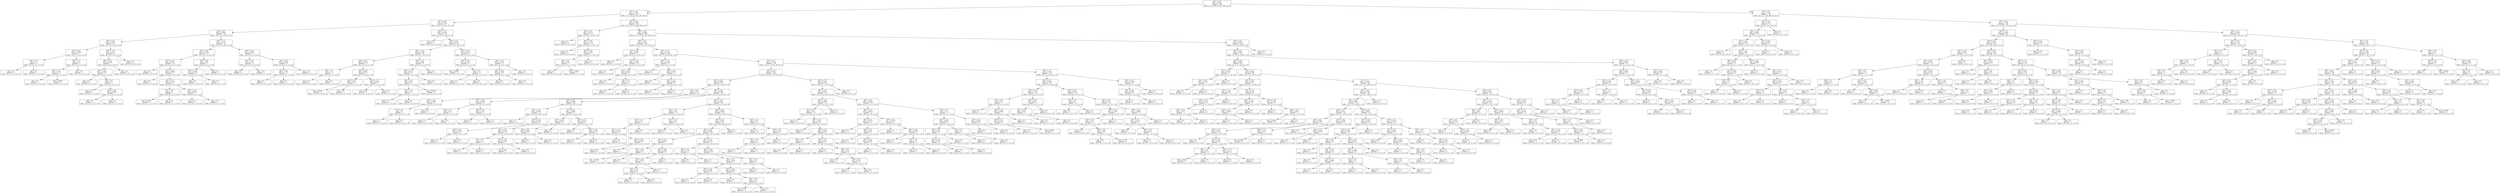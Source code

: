 digraph Tree {
node [shape=box] ;
0 [label="X[1] <= 4.5\ngini = 0.6733\nsamples = 464\nvalue = [1, 16, 45, 59, 281, 302, 32, 0]"] ;
1 [label="X[1] <= 0.5\ngini = 0.6141\nsamples = 341\nvalue = [1, 5, 14, 33, 201, 263, 20, 0]"] ;
0 -> 1 [labeldistance=2.5, labelangle=45, headlabel="True"] ;
2 [label="X[3] <= 6.5\ngini = 0.6541\nsamples = 67\nvalue = [0, 2, 1, 14, 41, 37, 2, 0]"] ;
1 -> 2 ;
3 [label="X[2] <= 6.5\ngini = 0.5864\nsamples = 38\nvalue = [0, 0, 1, 5, 21, 28, 0, 0]"] ;
2 -> 3 ;
4 [label="X[2] <= 5.5\ngini = 0.4461\nsamples = 16\nvalue = [0, 0, 1, 0, 6, 16, 0, 0]"] ;
3 -> 4 ;
5 [label="X[2] <= 4.5\ngini = 0.5938\nsamples = 7\nvalue = [0, 0, 1, 0, 4, 3, 0, 0]"] ;
4 -> 5 ;
6 [label="X[4] <= 0.5\ngini = 0.5\nsamples = 2\nvalue = [0, 0, 1, 0, 1, 0, 0, 0]"] ;
5 -> 6 ;
7 [label="gini = 0.0\nsamples = 1\nvalue = [0, 0, 1, 0, 0, 0, 0, 0]"] ;
6 -> 7 ;
8 [label="gini = 0.0\nsamples = 1\nvalue = [0, 0, 0, 0, 1, 0, 0, 0]"] ;
6 -> 8 ;
9 [label="X[4] <= 3.0\ngini = 0.5\nsamples = 5\nvalue = [0, 0, 0, 0, 3, 3, 0, 0]"] ;
5 -> 9 ;
10 [label="X[4] <= 1.0\ngini = 0.375\nsamples = 4\nvalue = [0, 0, 0, 0, 3, 1, 0, 0]"] ;
9 -> 10 ;
11 [label="gini = 0.0\nsamples = 1\nvalue = [0, 0, 0, 0, 1, 0, 0, 0]"] ;
10 -> 11 ;
12 [label="gini = 0.4444\nsamples = 3\nvalue = [0, 0, 0, 0, 2, 1, 0, 0]"] ;
10 -> 12 ;
13 [label="gini = 0.0\nsamples = 1\nvalue = [0, 0, 0, 0, 0, 2, 0, 0]"] ;
9 -> 13 ;
14 [label="X[4] <= 4.5\ngini = 0.2311\nsamples = 9\nvalue = [0, 0, 0, 0, 2, 13, 0, 0]"] ;
4 -> 14 ;
15 [label="X[3] <= 5.5\ngini = 0.2975\nsamples = 7\nvalue = [0, 0, 0, 0, 2, 9, 0, 0]"] ;
14 -> 15 ;
16 [label="X[3] <= 3.5\ngini = 0.4444\nsamples = 5\nvalue = [0, 0, 0, 0, 2, 4, 0, 0]"] ;
15 -> 16 ;
17 [label="gini = 0.0\nsamples = 2\nvalue = [0, 0, 0, 0, 0, 2, 0, 0]"] ;
16 -> 17 ;
18 [label="X[3] <= 4.5\ngini = 0.5\nsamples = 3\nvalue = [0, 0, 0, 0, 2, 2, 0, 0]"] ;
16 -> 18 ;
19 [label="gini = 0.0\nsamples = 1\nvalue = [0, 0, 0, 0, 1, 0, 0, 0]"] ;
18 -> 19 ;
20 [label="X[4] <= 3.0\ngini = 0.4444\nsamples = 2\nvalue = [0, 0, 0, 0, 1, 2, 0, 0]"] ;
18 -> 20 ;
21 [label="gini = 0.0\nsamples = 1\nvalue = [0, 0, 0, 0, 0, 2, 0, 0]"] ;
20 -> 21 ;
22 [label="gini = 0.0\nsamples = 1\nvalue = [0, 0, 0, 0, 1, 0, 0, 0]"] ;
20 -> 22 ;
23 [label="gini = 0.0\nsamples = 2\nvalue = [0, 0, 0, 0, 0, 5, 0, 0]"] ;
15 -> 23 ;
24 [label="gini = 0.0\nsamples = 2\nvalue = [0, 0, 0, 0, 0, 4, 0, 0]"] ;
14 -> 24 ;
25 [label="X[2] <= 7.5\ngini = 0.6152\nsamples = 22\nvalue = [0, 0, 0, 5, 15, 12, 0, 0]"] ;
3 -> 25 ;
26 [label="X[0] <= 0.5\ngini = 0.4765\nsamples = 13\nvalue = [0, 0, 0, 2, 13, 4, 0, 0]"] ;
25 -> 26 ;
27 [label="X[4] <= 4.5\ngini = 0.3571\nsamples = 10\nvalue = [0, 0, 0, 2, 11, 1, 0, 0]"] ;
26 -> 27 ;
28 [label="gini = 0.0\nsamples = 3\nvalue = [0, 0, 0, 0, 5, 0, 0, 0]"] ;
27 -> 28 ;
29 [label="X[3] <= 4.5\ngini = 0.4938\nsamples = 7\nvalue = [0, 0, 0, 2, 6, 1, 0, 0]"] ;
27 -> 29 ;
30 [label="gini = 0.0\nsamples = 1\nvalue = [0, 0, 0, 0, 2, 0, 0, 0]"] ;
29 -> 30 ;
31 [label="X[4] <= 5.5\ngini = 0.5714\nsamples = 6\nvalue = [0, 0, 0, 2, 4, 1, 0, 0]"] ;
29 -> 31 ;
32 [label="X[3] <= 5.5\ngini = 0.5\nsamples = 3\nvalue = [0, 0, 0, 2, 2, 0, 0, 0]"] ;
31 -> 32 ;
33 [label="gini = 0.4444\nsamples = 2\nvalue = [0, 0, 0, 2, 1, 0, 0, 0]"] ;
32 -> 33 ;
34 [label="gini = 0.0\nsamples = 1\nvalue = [0, 0, 0, 0, 1, 0, 0, 0]"] ;
32 -> 34 ;
35 [label="X[3] <= 5.5\ngini = 0.4444\nsamples = 3\nvalue = [0, 0, 0, 0, 2, 1, 0, 0]"] ;
31 -> 35 ;
36 [label="gini = 0.0\nsamples = 1\nvalue = [0, 0, 0, 0, 1, 0, 0, 0]"] ;
35 -> 36 ;
37 [label="gini = 0.5\nsamples = 2\nvalue = [0, 0, 0, 0, 1, 1, 0, 0]"] ;
35 -> 37 ;
38 [label="X[4] <= 6.5\ngini = 0.48\nsamples = 3\nvalue = [0, 0, 0, 0, 2, 3, 0, 0]"] ;
26 -> 38 ;
39 [label="X[3] <= 5.0\ngini = 0.4444\nsamples = 2\nvalue = [0, 0, 0, 0, 2, 1, 0, 0]"] ;
38 -> 39 ;
40 [label="gini = 0.0\nsamples = 1\nvalue = [0, 0, 0, 0, 2, 0, 0, 0]"] ;
39 -> 40 ;
41 [label="gini = 0.0\nsamples = 1\nvalue = [0, 0, 0, 0, 0, 1, 0, 0]"] ;
39 -> 41 ;
42 [label="gini = 0.0\nsamples = 1\nvalue = [0, 0, 0, 0, 0, 2, 0, 0]"] ;
38 -> 42 ;
43 [label="X[0] <= 0.5\ngini = 0.5444\nsamples = 9\nvalue = [0, 0, 0, 3, 2, 8, 0, 0]"] ;
25 -> 43 ;
44 [label="X[4] <= 6.0\ngini = 0.375\nsamples = 3\nvalue = [0, 0, 0, 0, 1, 3, 0, 0]"] ;
43 -> 44 ;
45 [label="gini = 0.0\nsamples = 2\nvalue = [0, 0, 0, 0, 0, 3, 0, 0]"] ;
44 -> 45 ;
46 [label="gini = 0.0\nsamples = 1\nvalue = [0, 0, 0, 0, 1, 0, 0, 0]"] ;
44 -> 46 ;
47 [label="X[4] <= 6.5\ngini = 0.5679\nsamples = 6\nvalue = [0, 0, 0, 3, 1, 5, 0, 0]"] ;
43 -> 47 ;
48 [label="X[2] <= 8.5\ngini = 0.375\nsamples = 2\nvalue = [0, 0, 0, 3, 1, 0, 0, 0]"] ;
47 -> 48 ;
49 [label="gini = 0.0\nsamples = 1\nvalue = [0, 0, 0, 3, 0, 0, 0, 0]"] ;
48 -> 49 ;
50 [label="gini = 0.0\nsamples = 1\nvalue = [0, 0, 0, 0, 1, 0, 0, 0]"] ;
48 -> 50 ;
51 [label="gini = 0.0\nsamples = 4\nvalue = [0, 0, 0, 0, 0, 5, 0, 0]"] ;
47 -> 51 ;
52 [label="X[2] <= 1.5\ngini = 0.6769\nsamples = 29\nvalue = [0, 2, 0, 9, 20, 9, 2, 0]"] ;
2 -> 52 ;
53 [label="gini = 0.0\nsamples = 1\nvalue = [0, 0, 0, 0, 2, 0, 0, 0]"] ;
52 -> 53 ;
54 [label="X[4] <= 3.5\ngini = 0.6912\nsamples = 28\nvalue = [0, 2, 0, 9, 18, 9, 2, 0]"] ;
52 -> 54 ;
55 [label="X[3] <= 7.5\ngini = 0.7049\nsamples = 19\nvalue = [0, 0, 0, 7, 9, 6, 2, 0]"] ;
54 -> 55 ;
56 [label="X[2] <= 5.5\ngini = 0.6933\nsamples = 11\nvalue = [0, 0, 0, 5, 6, 2, 2, 0]"] ;
55 -> 56 ;
57 [label="X[4] <= 1.5\ngini = 0.5\nsamples = 2\nvalue = [0, 0, 0, 1, 0, 1, 0, 0]"] ;
56 -> 57 ;
58 [label="gini = 0.0\nsamples = 1\nvalue = [0, 0, 0, 0, 0, 1, 0, 0]"] ;
57 -> 58 ;
59 [label="gini = 0.0\nsamples = 1\nvalue = [0, 0, 0, 1, 0, 0, 0, 0]"] ;
57 -> 59 ;
60 [label="X[2] <= 6.5\ngini = 0.6627\nsamples = 9\nvalue = [0, 0, 0, 4, 6, 1, 2, 0]"] ;
56 -> 60 ;
61 [label="X[4] <= 0.5\ngini = 0.6111\nsamples = 4\nvalue = [0, 0, 0, 1, 3, 0, 2, 0]"] ;
60 -> 61 ;
62 [label="gini = 0.4444\nsamples = 2\nvalue = [0, 0, 0, 1, 0, 0, 2, 0]"] ;
61 -> 62 ;
63 [label="gini = 0.0\nsamples = 2\nvalue = [0, 0, 0, 0, 3, 0, 0, 0]"] ;
61 -> 63 ;
64 [label="X[4] <= 2.5\ngini = 0.6122\nsamples = 5\nvalue = [0, 0, 0, 3, 3, 1, 0, 0]"] ;
60 -> 64 ;
65 [label="gini = 0.48\nsamples = 3\nvalue = [0, 0, 0, 3, 2, 0, 0, 0]"] ;
64 -> 65 ;
66 [label="gini = 0.5\nsamples = 2\nvalue = [0, 0, 0, 0, 1, 1, 0, 0]"] ;
64 -> 66 ;
67 [label="X[4] <= 1.5\ngini = 0.642\nsamples = 8\nvalue = [0, 0, 0, 2, 3, 4, 0, 0]"] ;
55 -> 67 ;
68 [label="X[2] <= 5.5\ngini = 0.6111\nsamples = 5\nvalue = [0, 0, 0, 2, 3, 1, 0, 0]"] ;
67 -> 68 ;
69 [label="X[2] <= 4.0\ngini = 0.56\nsamples = 4\nvalue = [0, 0, 0, 1, 3, 1, 0, 0]"] ;
68 -> 69 ;
70 [label="X[2] <= 2.5\ngini = 0.5\nsamples = 2\nvalue = [0, 0, 0, 1, 1, 0, 0, 0]"] ;
69 -> 70 ;
71 [label="gini = 0.0\nsamples = 1\nvalue = [0, 0, 0, 0, 1, 0, 0, 0]"] ;
70 -> 71 ;
72 [label="gini = 0.0\nsamples = 1\nvalue = [0, 0, 0, 1, 0, 0, 0, 0]"] ;
70 -> 72 ;
73 [label="gini = 0.4444\nsamples = 2\nvalue = [0, 0, 0, 0, 2, 1, 0, 0]"] ;
69 -> 73 ;
74 [label="gini = 0.0\nsamples = 1\nvalue = [0, 0, 0, 1, 0, 0, 0, 0]"] ;
68 -> 74 ;
75 [label="gini = 0.0\nsamples = 3\nvalue = [0, 0, 0, 0, 0, 3, 0, 0]"] ;
67 -> 75 ;
76 [label="X[3] <= 7.5\ngini = 0.6172\nsamples = 9\nvalue = [0, 2, 0, 2, 9, 3, 0, 0]"] ;
54 -> 76 ;
77 [label="X[4] <= 4.5\ngini = 0.7347\nsamples = 4\nvalue = [0, 2, 0, 2, 1, 2, 0, 0]"] ;
76 -> 77 ;
78 [label="gini = 0.4444\nsamples = 2\nvalue = [0, 2, 0, 0, 1, 0, 0, 0]"] ;
77 -> 78 ;
79 [label="X[2] <= 5.0\ngini = 0.5\nsamples = 2\nvalue = [0, 0, 0, 2, 0, 2, 0, 0]"] ;
77 -> 79 ;
80 [label="gini = 0.0\nsamples = 1\nvalue = [0, 0, 0, 0, 0, 2, 0, 0]"] ;
79 -> 80 ;
81 [label="gini = 0.0\nsamples = 1\nvalue = [0, 0, 0, 2, 0, 0, 0, 0]"] ;
79 -> 81 ;
82 [label="X[4] <= 4.5\ngini = 0.1975\nsamples = 5\nvalue = [0, 0, 0, 0, 8, 1, 0, 0]"] ;
76 -> 82 ;
83 [label="X[2] <= 6.5\ngini = 0.4444\nsamples = 2\nvalue = [0, 0, 0, 0, 2, 1, 0, 0]"] ;
82 -> 83 ;
84 [label="gini = 0.0\nsamples = 1\nvalue = [0, 0, 0, 0, 0, 1, 0, 0]"] ;
83 -> 84 ;
85 [label="gini = 0.0\nsamples = 1\nvalue = [0, 0, 0, 0, 2, 0, 0, 0]"] ;
83 -> 85 ;
86 [label="gini = 0.0\nsamples = 3\nvalue = [0, 0, 0, 0, 6, 0, 0, 0]"] ;
82 -> 86 ;
87 [label="X[3] <= 3.5\ngini = 0.5995\nsamples = 274\nvalue = [1, 3, 13, 19, 160, 226, 18, 0]"] ;
1 -> 87 ;
88 [label="X[2] <= 4.5\ngini = 0.3571\nsamples = 16\nvalue = [0, 0, 0, 0, 4, 22, 2, 0]"] ;
87 -> 88 ;
89 [label="gini = 0.0\nsamples = 2\nvalue = [0, 0, 0, 0, 3, 0, 0, 0]"] ;
88 -> 89 ;
90 [label="X[2] <= 6.5\ngini = 0.2176\nsamples = 14\nvalue = [0, 0, 0, 0, 1, 22, 2, 0]"] ;
88 -> 90 ;
91 [label="gini = 0.0\nsamples = 7\nvalue = [0, 0, 0, 0, 0, 12, 0, 0]"] ;
90 -> 91 ;
92 [label="X[4] <= 3.5\ngini = 0.3787\nsamples = 7\nvalue = [0, 0, 0, 0, 1, 10, 2, 0]"] ;
90 -> 92 ;
93 [label="X[4] <= 2.5\ngini = 0.64\nsamples = 3\nvalue = [0, 0, 0, 0, 1, 2, 2, 0]"] ;
92 -> 93 ;
94 [label="gini = 0.0\nsamples = 1\nvalue = [0, 0, 0, 0, 0, 2, 0, 0]"] ;
93 -> 94 ;
95 [label="gini = 0.4444\nsamples = 2\nvalue = [0, 0, 0, 0, 1, 0, 2, 0]"] ;
93 -> 95 ;
96 [label="gini = 0.0\nsamples = 4\nvalue = [0, 0, 0, 0, 0, 8, 0, 0]"] ;
92 -> 96 ;
97 [label="X[3] <= 6.5\ngini = 0.6068\nsamples = 258\nvalue = [1, 3, 13, 19, 156, 204, 16, 0]"] ;
87 -> 97 ;
98 [label="X[4] <= 0.5\ngini = 0.6037\nsamples = 154\nvalue = [0, 0, 7, 10, 101, 112, 11, 0]"] ;
97 -> 98 ;
99 [label="X[1] <= 2.5\ngini = 0.2907\nsamples = 11\nvalue = [0, 0, 0, 0, 3, 14, 0, 0]"] ;
98 -> 99 ;
100 [label="gini = 0.0\nsamples = 1\nvalue = [0, 0, 0, 0, 1, 0, 0, 0]"] ;
99 -> 100 ;
101 [label="X[3] <= 5.5\ngini = 0.2188\nsamples = 10\nvalue = [0, 0, 0, 0, 2, 14, 0, 0]"] ;
99 -> 101 ;
102 [label="gini = 0.0\nsamples = 7\nvalue = [0, 0, 0, 0, 0, 10, 0, 0]"] ;
101 -> 102 ;
103 [label="X[1] <= 3.5\ngini = 0.4444\nsamples = 3\nvalue = [0, 0, 0, 0, 2, 4, 0, 0]"] ;
101 -> 103 ;
104 [label="gini = 0.0\nsamples = 1\nvalue = [0, 0, 0, 0, 1, 0, 0, 0]"] ;
103 -> 104 ;
105 [label="X[2] <= 5.0\ngini = 0.32\nsamples = 2\nvalue = [0, 0, 0, 0, 1, 4, 0, 0]"] ;
103 -> 105 ;
106 [label="gini = 0.0\nsamples = 1\nvalue = [0, 0, 0, 0, 1, 0, 0, 0]"] ;
105 -> 106 ;
107 [label="gini = 0.0\nsamples = 1\nvalue = [0, 0, 0, 0, 0, 4, 0, 0]"] ;
105 -> 107 ;
108 [label="X[2] <= 4.5\ngini = 0.6118\nsamples = 143\nvalue = [0, 0, 7, 10, 98, 98, 11, 0]"] ;
98 -> 108 ;
109 [label="X[4] <= 1.5\ngini = 0.2188\nsamples = 5\nvalue = [0, 0, 0, 0, 7, 0, 1, 0]"] ;
108 -> 109 ;
110 [label="gini = 0.0\nsamples = 2\nvalue = [0, 0, 0, 0, 4, 0, 0, 0]"] ;
109 -> 110 ;
111 [label="X[2] <= 3.5\ngini = 0.375\nsamples = 3\nvalue = [0, 0, 0, 0, 3, 0, 1, 0]"] ;
109 -> 111 ;
112 [label="gini = 0.0\nsamples = 1\nvalue = [0, 0, 0, 0, 1, 0, 0, 0]"] ;
111 -> 112 ;
113 [label="X[3] <= 5.5\ngini = 0.4444\nsamples = 2\nvalue = [0, 0, 0, 0, 2, 0, 1, 0]"] ;
111 -> 113 ;
114 [label="gini = 0.0\nsamples = 1\nvalue = [0, 0, 0, 0, 2, 0, 0, 0]"] ;
113 -> 114 ;
115 [label="gini = 0.0\nsamples = 1\nvalue = [0, 0, 0, 0, 0, 0, 1, 0]"] ;
113 -> 115 ;
116 [label="X[1] <= 3.5\ngini = 0.6113\nsamples = 138\nvalue = [0, 0, 7, 10, 91, 98, 10, 0]"] ;
108 -> 116 ;
117 [label="X[2] <= 7.5\ngini = 0.5927\nsamples = 105\nvalue = [0, 0, 5, 7, 83, 65, 6, 0]"] ;
116 -> 117 ;
118 [label="X[3] <= 4.5\ngini = 0.5906\nsamples = 73\nvalue = [0, 0, 2, 4, 56, 52, 6, 0]"] ;
117 -> 118 ;
119 [label="X[2] <= 6.0\ngini = 0.515\nsamples = 14\nvalue = [0, 0, 0, 0, 4, 13, 3, 0]"] ;
118 -> 119 ;
120 [label="X[4] <= 2.5\ngini = 0.3967\nsamples = 6\nvalue = [0, 0, 0, 0, 0, 8, 3, 0]"] ;
119 -> 120 ;
121 [label="X[1] <= 2.5\ngini = 0.5\nsamples = 3\nvalue = [0, 0, 0, 0, 0, 3, 3, 0]"] ;
120 -> 121 ;
122 [label="gini = 0.0\nsamples = 2\nvalue = [0, 0, 0, 0, 0, 3, 0, 0]"] ;
121 -> 122 ;
123 [label="gini = 0.0\nsamples = 1\nvalue = [0, 0, 0, 0, 0, 0, 3, 0]"] ;
121 -> 123 ;
124 [label="gini = 0.0\nsamples = 3\nvalue = [0, 0, 0, 0, 0, 5, 0, 0]"] ;
120 -> 124 ;
125 [label="X[1] <= 2.5\ngini = 0.4938\nsamples = 8\nvalue = [0, 0, 0, 0, 4, 5, 0, 0]"] ;
119 -> 125 ;
126 [label="X[4] <= 4.5\ngini = 0.32\nsamples = 5\nvalue = [0, 0, 0, 0, 1, 4, 0, 0]"] ;
125 -> 126 ;
127 [label="gini = 0.0\nsamples = 3\nvalue = [0, 0, 0, 0, 0, 3, 0, 0]"] ;
126 -> 127 ;
128 [label="gini = 0.5\nsamples = 2\nvalue = [0, 0, 0, 0, 1, 1, 0, 0]"] ;
126 -> 128 ;
129 [label="X[4] <= 3.0\ngini = 0.375\nsamples = 3\nvalue = [0, 0, 0, 0, 3, 1, 0, 0]"] ;
125 -> 129 ;
130 [label="gini = 0.0\nsamples = 1\nvalue = [0, 0, 0, 0, 2, 0, 0, 0]"] ;
129 -> 130 ;
131 [label="gini = 0.5\nsamples = 2\nvalue = [0, 0, 0, 0, 1, 1, 0, 0]"] ;
129 -> 131 ;
132 [label="X[4] <= 2.5\ngini = 0.5746\nsamples = 59\nvalue = [0, 0, 2, 4, 52, 39, 3, 0]"] ;
118 -> 132 ;
133 [label="X[4] <= 1.5\ngini = 0.4588\nsamples = 20\nvalue = [0, 0, 2, 0, 25, 5, 3, 0]"] ;
132 -> 133 ;
134 [label="X[1] <= 1.5\ngini = 0.3629\nsamples = 12\nvalue = [0, 0, 2, 0, 18, 3, 0, 0]"] ;
133 -> 134 ;
135 [label="gini = 0.0\nsamples = 4\nvalue = [0, 0, 0, 0, 7, 0, 0, 0]"] ;
134 -> 135 ;
136 [label="X[3] <= 5.5\ngini = 0.4766\nsamples = 8\nvalue = [0, 0, 2, 0, 11, 3, 0, 0]"] ;
134 -> 136 ;
137 [label="X[2] <= 6.5\ngini = 0.4444\nsamples = 2\nvalue = [0, 0, 0, 0, 2, 1, 0, 0]"] ;
136 -> 137 ;
138 [label="gini = 0.0\nsamples = 1\nvalue = [0, 0, 0, 0, 0, 1, 0, 0]"] ;
137 -> 138 ;
139 [label="gini = 0.0\nsamples = 1\nvalue = [0, 0, 0, 0, 2, 0, 0, 0]"] ;
137 -> 139 ;
140 [label="X[2] <= 5.5\ngini = 0.4734\nsamples = 6\nvalue = [0, 0, 2, 0, 9, 2, 0, 0]"] ;
136 -> 140 ;
141 [label="X[1] <= 2.5\ngini = 0.5\nsamples = 2\nvalue = [0, 0, 2, 0, 2, 0, 0, 0]"] ;
140 -> 141 ;
142 [label="gini = 0.0\nsamples = 1\nvalue = [0, 0, 0, 0, 2, 0, 0, 0]"] ;
141 -> 142 ;
143 [label="gini = 0.0\nsamples = 1\nvalue = [0, 0, 2, 0, 0, 0, 0, 0]"] ;
141 -> 143 ;
144 [label="X[1] <= 2.5\ngini = 0.3457\nsamples = 4\nvalue = [0, 0, 0, 0, 7, 2, 0, 0]"] ;
140 -> 144 ;
145 [label="gini = 0.48\nsamples = 2\nvalue = [0, 0, 0, 0, 3, 2, 0, 0]"] ;
144 -> 145 ;
146 [label="gini = 0.0\nsamples = 2\nvalue = [0, 0, 0, 0, 4, 0, 0, 0]"] ;
144 -> 146 ;
147 [label="X[3] <= 5.5\ngini = 0.5694\nsamples = 8\nvalue = [0, 0, 0, 0, 7, 2, 3, 0]"] ;
133 -> 147 ;
148 [label="X[1] <= 1.5\ngini = 0.2778\nsamples = 4\nvalue = [0, 0, 0, 0, 5, 1, 0, 0]"] ;
147 -> 148 ;
149 [label="X[2] <= 6.0\ngini = 0.4444\nsamples = 2\nvalue = [0, 0, 0, 0, 2, 1, 0, 0]"] ;
148 -> 149 ;
150 [label="gini = 0.0\nsamples = 1\nvalue = [0, 0, 0, 0, 2, 0, 0, 0]"] ;
149 -> 150 ;
151 [label="gini = 0.0\nsamples = 1\nvalue = [0, 0, 0, 0, 0, 1, 0, 0]"] ;
149 -> 151 ;
152 [label="gini = 0.0\nsamples = 2\nvalue = [0, 0, 0, 0, 3, 0, 0, 0]"] ;
148 -> 152 ;
153 [label="X[1] <= 1.5\ngini = 0.6111\nsamples = 4\nvalue = [0, 0, 0, 0, 2, 1, 3, 0]"] ;
147 -> 153 ;
154 [label="gini = 0.0\nsamples = 2\nvalue = [0, 0, 0, 0, 2, 0, 0, 0]"] ;
153 -> 154 ;
155 [label="X[2] <= 5.5\ngini = 0.375\nsamples = 2\nvalue = [0, 0, 0, 0, 0, 1, 3, 0]"] ;
153 -> 155 ;
156 [label="gini = 0.0\nsamples = 1\nvalue = [0, 0, 0, 0, 0, 1, 0, 0]"] ;
155 -> 156 ;
157 [label="gini = 0.0\nsamples = 1\nvalue = [0, 0, 0, 0, 0, 0, 3, 0]"] ;
155 -> 157 ;
158 [label="X[4] <= 3.5\ngini = 0.5501\nsamples = 39\nvalue = [0, 0, 0, 4, 27, 34, 0, 0]"] ;
132 -> 158 ;
159 [label="X[3] <= 5.5\ngini = 0.32\nsamples = 11\nvalue = [0, 0, 0, 0, 3, 12, 0, 0]"] ;
158 -> 159 ;
160 [label="X[1] <= 2.5\ngini = 0.32\nsamples = 7\nvalue = [0, 0, 0, 0, 2, 8, 0, 0]"] ;
159 -> 160 ;
161 [label="X[1] <= 1.5\ngini = 0.1975\nsamples = 6\nvalue = [0, 0, 0, 0, 1, 8, 0, 0]"] ;
160 -> 161 ;
162 [label="gini = 0.0\nsamples = 2\nvalue = [0, 0, 0, 0, 0, 3, 0, 0]"] ;
161 -> 162 ;
163 [label="X[2] <= 6.5\ngini = 0.2778\nsamples = 4\nvalue = [0, 0, 0, 0, 1, 5, 0, 0]"] ;
161 -> 163 ;
164 [label="gini = 0.32\nsamples = 3\nvalue = [0, 0, 0, 0, 1, 4, 0, 0]"] ;
163 -> 164 ;
165 [label="gini = 0.0\nsamples = 1\nvalue = [0, 0, 0, 0, 0, 1, 0, 0]"] ;
163 -> 165 ;
166 [label="gini = 0.0\nsamples = 1\nvalue = [0, 0, 0, 0, 1, 0, 0, 0]"] ;
160 -> 166 ;
167 [label="X[1] <= 1.5\ngini = 0.32\nsamples = 4\nvalue = [0, 0, 0, 0, 1, 4, 0, 0]"] ;
159 -> 167 ;
168 [label="gini = 0.0\nsamples = 1\nvalue = [0, 0, 0, 0, 1, 0, 0, 0]"] ;
167 -> 168 ;
169 [label="gini = 0.0\nsamples = 3\nvalue = [0, 0, 0, 0, 0, 4, 0, 0]"] ;
167 -> 169 ;
170 [label="X[0] <= 0.5\ngini = 0.5696\nsamples = 28\nvalue = [0, 0, 0, 4, 24, 22, 0, 0]"] ;
158 -> 170 ;
171 [label="X[4] <= 5.5\ngini = 0.565\nsamples = 22\nvalue = [0, 0, 0, 4, 22, 14, 0, 0]"] ;
170 -> 171 ;
172 [label="X[3] <= 5.5\ngini = 0.5987\nsamples = 19\nvalue = [0, 0, 0, 4, 15, 14, 0, 0]"] ;
171 -> 172 ;
173 [label="X[1] <= 1.5\ngini = 0.6531\nsamples = 7\nvalue = [0, 0, 0, 4, 4, 6, 0, 0]"] ;
172 -> 173 ;
174 [label="X[2] <= 6.0\ngini = 0.48\nsamples = 3\nvalue = [0, 0, 0, 2, 3, 0, 0, 0]"] ;
173 -> 174 ;
175 [label="gini = 0.4444\nsamples = 2\nvalue = [0, 0, 0, 2, 1, 0, 0, 0]"] ;
174 -> 175 ;
176 [label="gini = 0.0\nsamples = 1\nvalue = [0, 0, 0, 0, 2, 0, 0, 0]"] ;
174 -> 176 ;
177 [label="X[2] <= 6.5\ngini = 0.4938\nsamples = 4\nvalue = [0, 0, 0, 2, 1, 6, 0, 0]"] ;
173 -> 177 ;
178 [label="X[4] <= 4.5\ngini = 0.375\nsamples = 3\nvalue = [0, 0, 0, 2, 0, 6, 0, 0]"] ;
177 -> 178 ;
179 [label="X[2] <= 5.5\ngini = 0.48\nsamples = 2\nvalue = [0, 0, 0, 2, 0, 3, 0, 0]"] ;
178 -> 179 ;
180 [label="gini = 0.0\nsamples = 1\nvalue = [0, 0, 0, 0, 0, 3, 0, 0]"] ;
179 -> 180 ;
181 [label="gini = 0.0\nsamples = 1\nvalue = [0, 0, 0, 2, 0, 0, 0, 0]"] ;
179 -> 181 ;
182 [label="gini = 0.0\nsamples = 1\nvalue = [0, 0, 0, 0, 0, 3, 0, 0]"] ;
178 -> 182 ;
183 [label="gini = 0.0\nsamples = 1\nvalue = [0, 0, 0, 0, 1, 0, 0, 0]"] ;
177 -> 183 ;
184 [label="X[1] <= 1.5\ngini = 0.4875\nsamples = 12\nvalue = [0, 0, 0, 0, 11, 8, 0, 0]"] ;
172 -> 184 ;
185 [label="X[2] <= 6.5\ngini = 0.375\nsamples = 3\nvalue = [0, 0, 0, 0, 1, 3, 0, 0]"] ;
184 -> 185 ;
186 [label="gini = 0.0\nsamples = 2\nvalue = [0, 0, 0, 0, 0, 3, 0, 0]"] ;
185 -> 186 ;
187 [label="gini = 0.0\nsamples = 1\nvalue = [0, 0, 0, 0, 1, 0, 0, 0]"] ;
185 -> 187 ;
188 [label="X[2] <= 6.5\ngini = 0.4444\nsamples = 9\nvalue = [0, 0, 0, 0, 10, 5, 0, 0]"] ;
184 -> 188 ;
189 [label="X[1] <= 2.5\ngini = 0.426\nsamples = 7\nvalue = [0, 0, 0, 0, 9, 4, 0, 0]"] ;
188 -> 189 ;
190 [label="X[4] <= 4.5\ngini = 0.4082\nsamples = 3\nvalue = [0, 0, 0, 0, 5, 2, 0, 0]"] ;
189 -> 190 ;
191 [label="gini = 0.0\nsamples = 1\nvalue = [0, 0, 0, 0, 2, 0, 0, 0]"] ;
190 -> 191 ;
192 [label="gini = 0.48\nsamples = 2\nvalue = [0, 0, 0, 0, 3, 2, 0, 0]"] ;
190 -> 192 ;
193 [label="X[4] <= 4.5\ngini = 0.4444\nsamples = 4\nvalue = [0, 0, 0, 0, 4, 2, 0, 0]"] ;
189 -> 193 ;
194 [label="gini = 0.0\nsamples = 1\nvalue = [0, 0, 0, 0, 0, 1, 0, 0]"] ;
193 -> 194 ;
195 [label="X[2] <= 5.5\ngini = 0.32\nsamples = 3\nvalue = [0, 0, 0, 0, 4, 1, 0, 0]"] ;
193 -> 195 ;
196 [label="gini = 0.375\nsamples = 2\nvalue = [0, 0, 0, 0, 3, 1, 0, 0]"] ;
195 -> 196 ;
197 [label="gini = 0.0\nsamples = 1\nvalue = [0, 0, 0, 0, 1, 0, 0, 0]"] ;
195 -> 197 ;
198 [label="X[1] <= 2.5\ngini = 0.5\nsamples = 2\nvalue = [0, 0, 0, 0, 1, 1, 0, 0]"] ;
188 -> 198 ;
199 [label="gini = 0.0\nsamples = 1\nvalue = [0, 0, 0, 0, 1, 0, 0, 0]"] ;
198 -> 199 ;
200 [label="gini = 0.0\nsamples = 1\nvalue = [0, 0, 0, 0, 0, 1, 0, 0]"] ;
198 -> 200 ;
201 [label="gini = 0.0\nsamples = 3\nvalue = [0, 0, 0, 0, 7, 0, 0, 0]"] ;
171 -> 201 ;
202 [label="X[1] <= 2.5\ngini = 0.32\nsamples = 6\nvalue = [0, 0, 0, 0, 2, 8, 0, 0]"] ;
170 -> 202 ;
203 [label="gini = 0.0\nsamples = 3\nvalue = [0, 0, 0, 0, 0, 5, 0, 0]"] ;
202 -> 203 ;
204 [label="X[3] <= 5.5\ngini = 0.48\nsamples = 3\nvalue = [0, 0, 0, 0, 2, 3, 0, 0]"] ;
202 -> 204 ;
205 [label="X[2] <= 6.5\ngini = 0.5\nsamples = 2\nvalue = [0, 0, 0, 0, 2, 2, 0, 0]"] ;
204 -> 205 ;
206 [label="gini = 0.0\nsamples = 1\nvalue = [0, 0, 0, 0, 0, 2, 0, 0]"] ;
205 -> 206 ;
207 [label="gini = 0.0\nsamples = 1\nvalue = [0, 0, 0, 0, 2, 0, 0, 0]"] ;
205 -> 207 ;
208 [label="gini = 0.0\nsamples = 1\nvalue = [0, 0, 0, 0, 0, 1, 0, 0]"] ;
204 -> 208 ;
209 [label="X[4] <= 7.5\ngini = 0.5671\nsamples = 32\nvalue = [0, 0, 3, 3, 27, 13, 0, 0]"] ;
117 -> 209 ;
210 [label="X[1] <= 1.5\ngini = 0.5941\nsamples = 31\nvalue = [0, 0, 3, 3, 23, 13, 0, 0]"] ;
209 -> 210 ;
211 [label="X[3] <= 5.5\ngini = 0.4654\nsamples = 13\nvalue = [0, 0, 0, 0, 12, 7, 0, 0]"] ;
210 -> 211 ;
212 [label="X[3] <= 4.5\ngini = 0.375\nsamples = 11\nvalue = [0, 0, 0, 0, 12, 4, 0, 0]"] ;
211 -> 212 ;
213 [label="gini = 0.0\nsamples = 2\nvalue = [0, 0, 0, 0, 3, 0, 0, 0]"] ;
212 -> 213 ;
214 [label="X[4] <= 3.0\ngini = 0.426\nsamples = 9\nvalue = [0, 0, 0, 0, 9, 4, 0, 0]"] ;
212 -> 214 ;
215 [label="gini = 0.0\nsamples = 1\nvalue = [0, 0, 0, 0, 1, 0, 0, 0]"] ;
214 -> 215 ;
216 [label="X[4] <= 4.5\ngini = 0.4444\nsamples = 8\nvalue = [0, 0, 0, 0, 8, 4, 0, 0]"] ;
214 -> 216 ;
217 [label="X[0] <= 0.5\ngini = 0.5\nsamples = 2\nvalue = [0, 0, 0, 0, 2, 2, 0, 0]"] ;
216 -> 217 ;
218 [label="gini = 0.0\nsamples = 1\nvalue = [0, 0, 0, 0, 0, 2, 0, 0]"] ;
217 -> 218 ;
219 [label="gini = 0.0\nsamples = 1\nvalue = [0, 0, 0, 0, 2, 0, 0, 0]"] ;
217 -> 219 ;
220 [label="X[4] <= 5.5\ngini = 0.375\nsamples = 6\nvalue = [0, 0, 0, 0, 6, 2, 0, 0]"] ;
216 -> 220 ;
221 [label="gini = 0.0\nsamples = 2\nvalue = [0, 0, 0, 0, 3, 0, 0, 0]"] ;
220 -> 221 ;
222 [label="X[0] <= 0.5\ngini = 0.48\nsamples = 4\nvalue = [0, 0, 0, 0, 3, 2, 0, 0]"] ;
220 -> 222 ;
223 [label="gini = 0.0\nsamples = 1\nvalue = [0, 0, 0, 0, 0, 1, 0, 0]"] ;
222 -> 223 ;
224 [label="X[4] <= 6.5\ngini = 0.375\nsamples = 3\nvalue = [0, 0, 0, 0, 3, 1, 0, 0]"] ;
222 -> 224 ;
225 [label="gini = 0.5\nsamples = 2\nvalue = [0, 0, 0, 0, 1, 1, 0, 0]"] ;
224 -> 225 ;
226 [label="gini = 0.0\nsamples = 1\nvalue = [0, 0, 0, 0, 2, 0, 0, 0]"] ;
224 -> 226 ;
227 [label="gini = 0.0\nsamples = 2\nvalue = [0, 0, 0, 0, 0, 3, 0, 0]"] ;
211 -> 227 ;
228 [label="X[2] <= 8.5\ngini = 0.6692\nsamples = 18\nvalue = [0, 0, 3, 3, 11, 6, 0, 0]"] ;
210 -> 228 ;
229 [label="X[0] <= 0.5\ngini = 0.4615\nsamples = 11\nvalue = [0, 0, 1, 0, 9, 3, 0, 0]"] ;
228 -> 229 ;
230 [label="X[1] <= 2.5\ngini = 0.5714\nsamples = 5\nvalue = [0, 0, 1, 0, 4, 2, 0, 0]"] ;
229 -> 230 ;
231 [label="gini = 0.0\nsamples = 2\nvalue = [0, 0, 0, 0, 2, 0, 0, 0]"] ;
230 -> 231 ;
232 [label="X[3] <= 4.5\ngini = 0.64\nsamples = 3\nvalue = [0, 0, 1, 0, 2, 2, 0, 0]"] ;
230 -> 232 ;
233 [label="gini = 0.0\nsamples = 1\nvalue = [0, 0, 0, 0, 0, 2, 0, 0]"] ;
232 -> 233 ;
234 [label="X[3] <= 5.5\ngini = 0.4444\nsamples = 2\nvalue = [0, 0, 1, 0, 2, 0, 0, 0]"] ;
232 -> 234 ;
235 [label="gini = 0.0\nsamples = 1\nvalue = [0, 0, 1, 0, 0, 0, 0, 0]"] ;
234 -> 235 ;
236 [label="gini = 0.0\nsamples = 1\nvalue = [0, 0, 0, 0, 2, 0, 0, 0]"] ;
234 -> 236 ;
237 [label="X[3] <= 5.5\ngini = 0.2778\nsamples = 6\nvalue = [0, 0, 0, 0, 5, 1, 0, 0]"] ;
229 -> 237 ;
238 [label="gini = 0.0\nsamples = 3\nvalue = [0, 0, 0, 0, 3, 0, 0, 0]"] ;
237 -> 238 ;
239 [label="X[4] <= 5.5\ngini = 0.4444\nsamples = 3\nvalue = [0, 0, 0, 0, 2, 1, 0, 0]"] ;
237 -> 239 ;
240 [label="gini = 0.0\nsamples = 1\nvalue = [0, 0, 0, 0, 1, 0, 0, 0]"] ;
239 -> 240 ;
241 [label="X[1] <= 2.5\ngini = 0.5\nsamples = 2\nvalue = [0, 0, 0, 0, 1, 1, 0, 0]"] ;
239 -> 241 ;
242 [label="gini = 0.0\nsamples = 1\nvalue = [0, 0, 0, 0, 1, 0, 0, 0]"] ;
241 -> 242 ;
243 [label="gini = 0.0\nsamples = 1\nvalue = [0, 0, 0, 0, 0, 1, 0, 0]"] ;
241 -> 243 ;
244 [label="X[2] <= 9.5\ngini = 0.74\nsamples = 7\nvalue = [0, 0, 2, 3, 2, 3, 0, 0]"] ;
228 -> 244 ;
245 [label="X[1] <= 2.5\ngini = 0.6531\nsamples = 5\nvalue = [0, 0, 0, 3, 2, 2, 0, 0]"] ;
244 -> 245 ;
246 [label="X[3] <= 4.5\ngini = 0.56\nsamples = 3\nvalue = [0, 0, 0, 3, 1, 1, 0, 0]"] ;
245 -> 246 ;
247 [label="X[4] <= 4.5\ngini = 0.375\nsamples = 2\nvalue = [0, 0, 0, 3, 0, 1, 0, 0]"] ;
246 -> 247 ;
248 [label="gini = 0.0\nsamples = 1\nvalue = [0, 0, 0, 0, 0, 1, 0, 0]"] ;
247 -> 248 ;
249 [label="gini = 0.0\nsamples = 1\nvalue = [0, 0, 0, 3, 0, 0, 0, 0]"] ;
247 -> 249 ;
250 [label="gini = 0.0\nsamples = 1\nvalue = [0, 0, 0, 0, 1, 0, 0, 0]"] ;
246 -> 250 ;
251 [label="X[3] <= 5.5\ngini = 0.5\nsamples = 2\nvalue = [0, 0, 0, 0, 1, 1, 0, 0]"] ;
245 -> 251 ;
252 [label="gini = 0.0\nsamples = 1\nvalue = [0, 0, 0, 0, 0, 1, 0, 0]"] ;
251 -> 252 ;
253 [label="gini = 0.0\nsamples = 1\nvalue = [0, 0, 0, 0, 1, 0, 0, 0]"] ;
251 -> 253 ;
254 [label="X[3] <= 5.5\ngini = 0.4444\nsamples = 2\nvalue = [0, 0, 2, 0, 0, 1, 0, 0]"] ;
244 -> 254 ;
255 [label="gini = 0.0\nsamples = 1\nvalue = [0, 0, 2, 0, 0, 0, 0, 0]"] ;
254 -> 255 ;
256 [label="gini = 0.0\nsamples = 1\nvalue = [0, 0, 0, 0, 0, 1, 0, 0]"] ;
254 -> 256 ;
257 [label="gini = 0.0\nsamples = 1\nvalue = [0, 0, 0, 0, 4, 0, 0, 0]"] ;
209 -> 257 ;
258 [label="X[2] <= 7.5\ngini = 0.5272\nsamples = 33\nvalue = [0, 0, 2, 3, 8, 33, 4, 0]"] ;
116 -> 258 ;
259 [label="X[4] <= 3.0\ngini = 0.6108\nsamples = 25\nvalue = [0, 0, 2, 3, 7, 22, 4, 0]"] ;
258 -> 259 ;
260 [label="X[2] <= 6.5\ngini = 0.7109\nsamples = 11\nvalue = [0, 0, 2, 0, 5, 6, 3, 0]"] ;
259 -> 260 ;
261 [label="X[3] <= 5.5\ngini = 0.62\nsamples = 7\nvalue = [0, 0, 0, 0, 2, 5, 3, 0]"] ;
260 -> 261 ;
262 [label="gini = 0.0\nsamples = 1\nvalue = [0, 0, 0, 0, 0, 2, 0, 0]"] ;
261 -> 262 ;
263 [label="X[4] <= 1.5\ngini = 0.6562\nsamples = 6\nvalue = [0, 0, 0, 0, 2, 3, 3, 0]"] ;
261 -> 263 ;
264 [label="X[2] <= 5.5\ngini = 0.6122\nsamples = 5\nvalue = [0, 0, 0, 0, 1, 3, 3, 0]"] ;
263 -> 264 ;
265 [label="gini = 0.5\nsamples = 2\nvalue = [0, 0, 0, 0, 0, 2, 2, 0]"] ;
264 -> 265 ;
266 [label="gini = 0.6667\nsamples = 3\nvalue = [0, 0, 0, 0, 1, 1, 1, 0]"] ;
264 -> 266 ;
267 [label="gini = 0.0\nsamples = 1\nvalue = [0, 0, 0, 0, 1, 0, 0, 0]"] ;
263 -> 267 ;
268 [label="X[3] <= 5.5\ngini = 0.6111\nsamples = 4\nvalue = [0, 0, 2, 0, 3, 1, 0, 0]"] ;
260 -> 268 ;
269 [label="X[3] <= 4.5\ngini = 0.625\nsamples = 3\nvalue = [0, 0, 2, 0, 1, 1, 0, 0]"] ;
268 -> 269 ;
270 [label="gini = 0.5\nsamples = 2\nvalue = [0, 0, 0, 0, 1, 1, 0, 0]"] ;
269 -> 270 ;
271 [label="gini = 0.0\nsamples = 1\nvalue = [0, 0, 2, 0, 0, 0, 0, 0]"] ;
269 -> 271 ;
272 [label="gini = 0.0\nsamples = 1\nvalue = [0, 0, 0, 0, 2, 0, 0, 0]"] ;
268 -> 272 ;
273 [label="X[3] <= 4.5\ngini = 0.4421\nsamples = 14\nvalue = [0, 0, 0, 3, 2, 16, 1, 0]"] ;
259 -> 273 ;
274 [label="X[2] <= 6.5\ngini = 0.5\nsamples = 2\nvalue = [0, 0, 0, 1, 0, 1, 0, 0]"] ;
273 -> 274 ;
275 [label="gini = 0.0\nsamples = 1\nvalue = [0, 0, 0, 1, 0, 0, 0, 0]"] ;
274 -> 275 ;
276 [label="gini = 0.0\nsamples = 1\nvalue = [0, 0, 0, 0, 0, 1, 0, 0]"] ;
274 -> 276 ;
277 [label="X[2] <= 6.5\ngini = 0.415\nsamples = 12\nvalue = [0, 0, 0, 2, 2, 15, 1, 0]"] ;
273 -> 277 ;
278 [label="X[4] <= 4.5\ngini = 0.3787\nsamples = 7\nvalue = [0, 0, 0, 0, 2, 10, 1, 0]"] ;
277 -> 278 ;
279 [label="X[3] <= 5.5\ngini = 0.314\nsamples = 5\nvalue = [0, 0, 0, 0, 1, 9, 1, 0]"] ;
278 -> 279 ;
280 [label="gini = 0.0\nsamples = 2\nvalue = [0, 0, 0, 0, 0, 6, 0, 0]"] ;
279 -> 280 ;
281 [label="X[2] <= 5.5\ngini = 0.56\nsamples = 3\nvalue = [0, 0, 0, 0, 1, 3, 1, 0]"] ;
279 -> 281 ;
282 [label="gini = 0.0\nsamples = 1\nvalue = [0, 0, 0, 0, 1, 0, 0, 0]"] ;
281 -> 282 ;
283 [label="gini = 0.375\nsamples = 2\nvalue = [0, 0, 0, 0, 0, 3, 1, 0]"] ;
281 -> 283 ;
284 [label="gini = 0.5\nsamples = 2\nvalue = [0, 0, 0, 0, 1, 1, 0, 0]"] ;
278 -> 284 ;
285 [label="X[0] <= 0.5\ngini = 0.4082\nsamples = 5\nvalue = [0, 0, 0, 2, 0, 5, 0, 0]"] ;
277 -> 285 ;
286 [label="X[3] <= 5.5\ngini = 0.4444\nsamples = 4\nvalue = [0, 0, 0, 2, 0, 4, 0, 0]"] ;
285 -> 286 ;
287 [label="gini = 0.0\nsamples = 1\nvalue = [0, 0, 0, 1, 0, 0, 0, 0]"] ;
286 -> 287 ;
288 [label="X[4] <= 4.5\ngini = 0.32\nsamples = 3\nvalue = [0, 0, 0, 1, 0, 4, 0, 0]"] ;
286 -> 288 ;
289 [label="gini = 0.0\nsamples = 1\nvalue = [0, 0, 0, 1, 0, 0, 0, 0]"] ;
288 -> 289 ;
290 [label="gini = 0.0\nsamples = 2\nvalue = [0, 0, 0, 0, 0, 4, 0, 0]"] ;
288 -> 290 ;
291 [label="gini = 0.0\nsamples = 1\nvalue = [0, 0, 0, 0, 0, 1, 0, 0]"] ;
285 -> 291 ;
292 [label="X[2] <= 8.5\ngini = 0.1528\nsamples = 8\nvalue = [0, 0, 0, 0, 1, 11, 0, 0]"] ;
258 -> 292 ;
293 [label="X[4] <= 4.5\ngini = 0.2449\nsamples = 5\nvalue = [0, 0, 0, 0, 1, 6, 0, 0]"] ;
292 -> 293 ;
294 [label="gini = 0.0\nsamples = 1\nvalue = [0, 0, 0, 0, 1, 0, 0, 0]"] ;
293 -> 294 ;
295 [label="gini = 0.0\nsamples = 4\nvalue = [0, 0, 0, 0, 0, 6, 0, 0]"] ;
293 -> 295 ;
296 [label="gini = 0.0\nsamples = 3\nvalue = [0, 0, 0, 0, 0, 5, 0, 0]"] ;
292 -> 296 ;
297 [label="X[3] <= 9.5\ngini = 0.6019\nsamples = 104\nvalue = [1, 3, 6, 9, 55, 92, 5, 0]"] ;
97 -> 297 ;
298 [label="X[3] <= 8.5\ngini = 0.601\nsamples = 103\nvalue = [1, 3, 6, 9, 54, 92, 5, 0]"] ;
297 -> 298 ;
299 [label="X[2] <= 4.5\ngini = 0.5853\nsamples = 90\nvalue = [1, 1, 5, 7, 51, 83, 4, 0]"] ;
298 -> 299 ;
300 [label="X[1] <= 1.5\ngini = 0.1653\nsamples = 7\nvalue = [0, 0, 0, 0, 1, 10, 0, 0]"] ;
299 -> 300 ;
301 [label="X[4] <= 0.5\ngini = 0.2778\nsamples = 3\nvalue = [0, 0, 0, 0, 1, 5, 0, 0]"] ;
300 -> 301 ;
302 [label="gini = 0.0\nsamples = 1\nvalue = [0, 0, 0, 0, 1, 0, 0, 0]"] ;
301 -> 302 ;
303 [label="gini = 0.0\nsamples = 2\nvalue = [0, 0, 0, 0, 0, 5, 0, 0]"] ;
301 -> 303 ;
304 [label="gini = 0.0\nsamples = 4\nvalue = [0, 0, 0, 0, 0, 5, 0, 0]"] ;
300 -> 304 ;
305 [label="X[1] <= 1.5\ngini = 0.6016\nsamples = 83\nvalue = [1, 1, 5, 7, 50, 73, 4, 0]"] ;
299 -> 305 ;
306 [label="X[2] <= 6.5\ngini = 0.4307\nsamples = 17\nvalue = [0, 0, 2, 3, 5, 28, 0, 0]"] ;
305 -> 306 ;
307 [label="X[3] <= 7.5\ngini = 0.1049\nsamples = 9\nvalue = [0, 0, 0, 0, 1, 17, 0, 0]"] ;
306 -> 307 ;
308 [label="X[4] <= 1.5\ngini = 0.1975\nsamples = 6\nvalue = [0, 0, 0, 0, 1, 8, 0, 0]"] ;
307 -> 308 ;
309 [label="X[4] <= 0.5\ngini = 0.375\nsamples = 3\nvalue = [0, 0, 0, 0, 1, 3, 0, 0]"] ;
308 -> 309 ;
310 [label="gini = 0.0\nsamples = 1\nvalue = [0, 0, 0, 0, 0, 2, 0, 0]"] ;
309 -> 310 ;
311 [label="gini = 0.5\nsamples = 2\nvalue = [0, 0, 0, 0, 1, 1, 0, 0]"] ;
309 -> 311 ;
312 [label="gini = 0.0\nsamples = 3\nvalue = [0, 0, 0, 0, 0, 5, 0, 0]"] ;
308 -> 312 ;
313 [label="gini = 0.0\nsamples = 3\nvalue = [0, 0, 0, 0, 0, 9, 0, 0]"] ;
307 -> 313 ;
314 [label="X[3] <= 7.5\ngini = 0.625\nsamples = 8\nvalue = [0, 0, 2, 3, 4, 11, 0, 0]"] ;
306 -> 314 ;
315 [label="X[2] <= 7.5\ngini = 0.2188\nsamples = 3\nvalue = [0, 0, 0, 0, 1, 7, 0, 0]"] ;
314 -> 315 ;
316 [label="X[4] <= 2.5\ngini = 0.2449\nsamples = 2\nvalue = [0, 0, 0, 0, 1, 6, 0, 0]"] ;
315 -> 316 ;
317 [label="gini = 0.0\nsamples = 1\nvalue = [0, 0, 0, 0, 0, 6, 0, 0]"] ;
316 -> 317 ;
318 [label="gini = 0.0\nsamples = 1\nvalue = [0, 0, 0, 0, 1, 0, 0, 0]"] ;
316 -> 318 ;
319 [label="gini = 0.0\nsamples = 1\nvalue = [0, 0, 0, 0, 0, 1, 0, 0]"] ;
315 -> 319 ;
320 [label="X[4] <= 3.5\ngini = 0.7361\nsamples = 5\nvalue = [0, 0, 2, 3, 3, 4, 0, 0]"] ;
314 -> 320 ;
321 [label="gini = 0.0\nsamples = 2\nvalue = [0, 0, 0, 0, 3, 0, 0, 0]"] ;
320 -> 321 ;
322 [label="X[4] <= 4.5\ngini = 0.642\nsamples = 3\nvalue = [0, 0, 2, 3, 0, 4, 0, 0]"] ;
320 -> 322 ;
323 [label="gini = 0.4444\nsamples = 2\nvalue = [0, 0, 2, 0, 0, 4, 0, 0]"] ;
322 -> 323 ;
324 [label="gini = 0.0\nsamples = 1\nvalue = [0, 0, 0, 3, 0, 0, 0, 0]"] ;
322 -> 324 ;
325 [label="X[1] <= 3.5\ngini = 0.6142\nsamples = 66\nvalue = [1, 1, 3, 4, 45, 45, 4, 0]"] ;
305 -> 325 ;
326 [label="X[2] <= 7.5\ngini = 0.5705\nsamples = 46\nvalue = [1, 1, 0, 3, 28, 37, 1, 0]"] ;
325 -> 326 ;
327 [label="X[1] <= 2.5\ngini = 0.5801\nsamples = 43\nvalue = [1, 1, 0, 3, 28, 33, 1, 0]"] ;
326 -> 327 ;
328 [label="X[4] <= 3.5\ngini = 0.5311\nsamples = 19\nvalue = [0, 0, 0, 1, 15, 14, 0, 0]"] ;
327 -> 328 ;
329 [label="X[2] <= 6.5\ngini = 0.5066\nsamples = 14\nvalue = [0, 0, 0, 1, 14, 8, 0, 0]"] ;
328 -> 329 ;
330 [label="X[4] <= 0.5\ngini = 0.5511\nsamples = 10\nvalue = [0, 0, 0, 1, 8, 6, 0, 0]"] ;
329 -> 330 ;
331 [label="gini = 0.0\nsamples = 2\nvalue = [0, 0, 0, 0, 4, 0, 0, 0]"] ;
330 -> 331 ;
332 [label="X[2] <= 5.5\ngini = 0.562\nsamples = 8\nvalue = [0, 0, 0, 1, 4, 6, 0, 0]"] ;
330 -> 332 ;
333 [label="X[4] <= 1.5\ngini = 0.48\nsamples = 3\nvalue = [0, 0, 0, 0, 2, 3, 0, 0]"] ;
332 -> 333 ;
334 [label="gini = 0.4444\nsamples = 2\nvalue = [0, 0, 0, 0, 2, 1, 0, 0]"] ;
333 -> 334 ;
335 [label="gini = 0.0\nsamples = 1\nvalue = [0, 0, 0, 0, 0, 2, 0, 0]"] ;
333 -> 335 ;
336 [label="X[3] <= 7.5\ngini = 0.6111\nsamples = 5\nvalue = [0, 0, 0, 1, 2, 3, 0, 0]"] ;
332 -> 336 ;
337 [label="gini = 0.56\nsamples = 4\nvalue = [0, 0, 0, 1, 1, 3, 0, 0]"] ;
336 -> 337 ;
338 [label="gini = 0.0\nsamples = 1\nvalue = [0, 0, 0, 0, 1, 0, 0, 0]"] ;
336 -> 338 ;
339 [label="X[4] <= 2.5\ngini = 0.375\nsamples = 4\nvalue = [0, 0, 0, 0, 6, 2, 0, 0]"] ;
329 -> 339 ;
340 [label="gini = 0.4082\nsamples = 3\nvalue = [0, 0, 0, 0, 5, 2, 0, 0]"] ;
339 -> 340 ;
341 [label="gini = 0.0\nsamples = 1\nvalue = [0, 0, 0, 0, 1, 0, 0, 0]"] ;
339 -> 341 ;
342 [label="X[4] <= 4.5\ngini = 0.2449\nsamples = 5\nvalue = [0, 0, 0, 0, 1, 6, 0, 0]"] ;
328 -> 342 ;
343 [label="gini = 0.0\nsamples = 2\nvalue = [0, 0, 0, 0, 0, 4, 0, 0]"] ;
342 -> 343 ;
344 [label="X[4] <= 5.5\ngini = 0.4444\nsamples = 3\nvalue = [0, 0, 0, 0, 1, 2, 0, 0]"] ;
342 -> 344 ;
345 [label="gini = 0.5\nsamples = 2\nvalue = [0, 0, 0, 0, 1, 1, 0, 0]"] ;
344 -> 345 ;
346 [label="gini = 0.0\nsamples = 1\nvalue = [0, 0, 0, 0, 0, 1, 0, 0]"] ;
344 -> 346 ;
347 [label="X[4] <= 2.5\ngini = 0.6077\nsamples = 24\nvalue = [1, 1, 0, 2, 13, 19, 1, 0]"] ;
327 -> 347 ;
348 [label="X[2] <= 6.5\ngini = 0.4938\nsamples = 13\nvalue = [0, 0, 0, 2, 4, 12, 0, 0]"] ;
347 -> 348 ;
349 [label="X[3] <= 7.5\ngini = 0.4766\nsamples = 11\nvalue = [0, 0, 0, 2, 3, 11, 0, 0]"] ;
348 -> 349 ;
350 [label="X[4] <= 0.5\ngini = 0.64\nsamples = 5\nvalue = [0, 0, 0, 2, 1, 2, 0, 0]"] ;
349 -> 350 ;
351 [label="gini = 0.0\nsamples = 1\nvalue = [0, 0, 0, 1, 0, 0, 0, 0]"] ;
350 -> 351 ;
352 [label="X[2] <= 5.5\ngini = 0.625\nsamples = 4\nvalue = [0, 0, 0, 1, 1, 2, 0, 0]"] ;
350 -> 352 ;
353 [label="gini = 0.0\nsamples = 1\nvalue = [0, 0, 0, 0, 0, 1, 0, 0]"] ;
352 -> 353 ;
354 [label="X[4] <= 1.5\ngini = 0.6667\nsamples = 3\nvalue = [0, 0, 0, 1, 1, 1, 0, 0]"] ;
352 -> 354 ;
355 [label="gini = 0.5\nsamples = 2\nvalue = [0, 0, 0, 0, 1, 1, 0, 0]"] ;
354 -> 355 ;
356 [label="gini = 0.0\nsamples = 1\nvalue = [0, 0, 0, 1, 0, 0, 0, 0]"] ;
354 -> 356 ;
357 [label="X[4] <= 1.5\ngini = 0.2975\nsamples = 6\nvalue = [0, 0, 0, 0, 2, 9, 0, 0]"] ;
349 -> 357 ;
358 [label="X[2] <= 5.5\ngini = 0.4082\nsamples = 4\nvalue = [0, 0, 0, 0, 2, 5, 0, 0]"] ;
357 -> 358 ;
359 [label="X[4] <= 0.5\ngini = 0.5\nsamples = 2\nvalue = [0, 0, 0, 0, 1, 1, 0, 0]"] ;
358 -> 359 ;
360 [label="gini = 0.0\nsamples = 1\nvalue = [0, 0, 0, 0, 1, 0, 0, 0]"] ;
359 -> 360 ;
361 [label="gini = 0.0\nsamples = 1\nvalue = [0, 0, 0, 0, 0, 1, 0, 0]"] ;
359 -> 361 ;
362 [label="X[4] <= 0.5\ngini = 0.32\nsamples = 2\nvalue = [0, 0, 0, 0, 1, 4, 0, 0]"] ;
358 -> 362 ;
363 [label="gini = 0.0\nsamples = 1\nvalue = [0, 0, 0, 0, 0, 4, 0, 0]"] ;
362 -> 363 ;
364 [label="gini = 0.0\nsamples = 1\nvalue = [0, 0, 0, 0, 1, 0, 0, 0]"] ;
362 -> 364 ;
365 [label="gini = 0.0\nsamples = 2\nvalue = [0, 0, 0, 0, 0, 4, 0, 0]"] ;
357 -> 365 ;
366 [label="gini = 0.5\nsamples = 2\nvalue = [0, 0, 0, 0, 1, 1, 0, 0]"] ;
348 -> 366 ;
367 [label="X[3] <= 7.5\ngini = 0.6316\nsamples = 11\nvalue = [1, 1, 0, 0, 9, 7, 1, 0]"] ;
347 -> 367 ;
368 [label="X[2] <= 6.5\ngini = 0.4592\nsamples = 6\nvalue = [0, 0, 0, 0, 9, 5, 0, 0]"] ;
367 -> 368 ;
369 [label="gini = 0.48\nsamples = 2\nvalue = [0, 0, 0, 0, 3, 2, 0, 0]"] ;
368 -> 369 ;
370 [label="X[4] <= 4.0\ngini = 0.4444\nsamples = 4\nvalue = [0, 0, 0, 0, 6, 3, 0, 0]"] ;
368 -> 370 ;
371 [label="gini = 0.0\nsamples = 1\nvalue = [0, 0, 0, 0, 4, 0, 0, 0]"] ;
370 -> 371 ;
372 [label="X[4] <= 5.5\ngini = 0.48\nsamples = 3\nvalue = [0, 0, 0, 0, 2, 3, 0, 0]"] ;
370 -> 372 ;
373 [label="gini = 0.5\nsamples = 2\nvalue = [0, 0, 0, 0, 2, 2, 0, 0]"] ;
372 -> 373 ;
374 [label="gini = 0.0\nsamples = 1\nvalue = [0, 0, 0, 0, 0, 1, 0, 0]"] ;
372 -> 374 ;
375 [label="X[2] <= 6.5\ngini = 0.72\nsamples = 5\nvalue = [1, 1, 0, 0, 0, 2, 1, 0]"] ;
367 -> 375 ;
376 [label="gini = 0.0\nsamples = 1\nvalue = [1, 0, 0, 0, 0, 0, 0, 0]"] ;
375 -> 376 ;
377 [label="X[4] <= 3.5\ngini = 0.625\nsamples = 4\nvalue = [0, 1, 0, 0, 0, 2, 1, 0]"] ;
375 -> 377 ;
378 [label="gini = 0.5\nsamples = 2\nvalue = [0, 1, 0, 0, 0, 0, 1, 0]"] ;
377 -> 378 ;
379 [label="gini = 0.0\nsamples = 2\nvalue = [0, 0, 0, 0, 0, 2, 0, 0]"] ;
377 -> 379 ;
380 [label="gini = 0.0\nsamples = 3\nvalue = [0, 0, 0, 0, 0, 4, 0, 0]"] ;
326 -> 380 ;
381 [label="X[2] <= 6.5\ngini = 0.6367\nsamples = 20\nvalue = [0, 0, 3, 1, 17, 8, 3, 0]"] ;
325 -> 381 ;
382 [label="X[3] <= 7.5\ngini = 0.6424\nsamples = 14\nvalue = [0, 0, 3, 0, 12, 7, 2, 0]"] ;
381 -> 382 ;
383 [label="X[4] <= 2.5\ngini = 0.62\nsamples = 6\nvalue = [0, 0, 0, 0, 3, 5, 2, 0]"] ;
382 -> 383 ;
384 [label="X[4] <= 0.5\ngini = 0.5312\nsamples = 4\nvalue = [0, 0, 0, 0, 1, 5, 2, 0]"] ;
383 -> 384 ;
385 [label="gini = 0.0\nsamples = 1\nvalue = [0, 0, 0, 0, 1, 0, 0, 0]"] ;
384 -> 385 ;
386 [label="X[4] <= 1.5\ngini = 0.4082\nsamples = 3\nvalue = [0, 0, 0, 0, 0, 5, 2, 0]"] ;
384 -> 386 ;
387 [label="gini = 0.0\nsamples = 1\nvalue = [0, 0, 0, 0, 0, 3, 0, 0]"] ;
386 -> 387 ;
388 [label="gini = 0.5\nsamples = 2\nvalue = [0, 0, 0, 0, 0, 2, 2, 0]"] ;
386 -> 388 ;
389 [label="gini = 0.0\nsamples = 2\nvalue = [0, 0, 0, 0, 2, 0, 0, 0]"] ;
383 -> 389 ;
390 [label="X[4] <= 1.5\ngini = 0.5204\nsamples = 8\nvalue = [0, 0, 3, 0, 9, 2, 0, 0]"] ;
382 -> 390 ;
391 [label="X[4] <= 0.5\ngini = 0.375\nsamples = 2\nvalue = [0, 0, 3, 0, 1, 0, 0, 0]"] ;
390 -> 391 ;
392 [label="gini = 0.0\nsamples = 1\nvalue = [0, 0, 0, 0, 1, 0, 0, 0]"] ;
391 -> 392 ;
393 [label="gini = 0.0\nsamples = 1\nvalue = [0, 0, 3, 0, 0, 0, 0, 0]"] ;
391 -> 393 ;
394 [label="X[2] <= 5.5\ngini = 0.32\nsamples = 6\nvalue = [0, 0, 0, 0, 8, 2, 0, 0]"] ;
390 -> 394 ;
395 [label="gini = 0.0\nsamples = 1\nvalue = [0, 0, 0, 0, 0, 1, 0, 0]"] ;
394 -> 395 ;
396 [label="X[4] <= 3.0\ngini = 0.1975\nsamples = 5\nvalue = [0, 0, 0, 0, 8, 1, 0, 0]"] ;
394 -> 396 ;
397 [label="gini = 0.32\nsamples = 2\nvalue = [0, 0, 0, 0, 4, 1, 0, 0]"] ;
396 -> 397 ;
398 [label="gini = 0.0\nsamples = 3\nvalue = [0, 0, 0, 0, 4, 0, 0, 0]"] ;
396 -> 398 ;
399 [label="X[3] <= 7.5\ngini = 0.5625\nsamples = 6\nvalue = [0, 0, 0, 1, 5, 1, 1, 0]"] ;
381 -> 399 ;
400 [label="X[4] <= 5.0\ngini = 0.6122\nsamples = 5\nvalue = [0, 0, 0, 1, 4, 1, 1, 0]"] ;
399 -> 400 ;
401 [label="X[4] <= 3.5\ngini = 0.5\nsamples = 4\nvalue = [0, 0, 0, 1, 4, 0, 1, 0]"] ;
400 -> 401 ;
402 [label="X[4] <= 2.5\ngini = 0.625\nsamples = 3\nvalue = [0, 0, 0, 1, 2, 0, 1, 0]"] ;
401 -> 402 ;
403 [label="gini = 0.4444\nsamples = 2\nvalue = [0, 0, 0, 0, 2, 0, 1, 0]"] ;
402 -> 403 ;
404 [label="gini = 0.0\nsamples = 1\nvalue = [0, 0, 0, 1, 0, 0, 0, 0]"] ;
402 -> 404 ;
405 [label="gini = 0.0\nsamples = 1\nvalue = [0, 0, 0, 0, 2, 0, 0, 0]"] ;
401 -> 405 ;
406 [label="gini = 0.0\nsamples = 1\nvalue = [0, 0, 0, 0, 0, 1, 0, 0]"] ;
400 -> 406 ;
407 [label="gini = 0.0\nsamples = 1\nvalue = [0, 0, 0, 0, 1, 0, 0, 0]"] ;
399 -> 407 ;
408 [label="X[4] <= 3.5\ngini = 0.6914\nsamples = 13\nvalue = [0, 2, 1, 2, 3, 9, 1, 0]"] ;
298 -> 408 ;
409 [label="X[2] <= 4.5\ngini = 0.6667\nsamples = 11\nvalue = [0, 2, 1, 2, 1, 8, 1, 0]"] ;
408 -> 409 ;
410 [label="X[4] <= 2.0\ngini = 0.5312\nsamples = 6\nvalue = [0, 0, 1, 2, 0, 5, 0, 0]"] ;
409 -> 410 ;
411 [label="X[2] <= 2.5\ngini = 0.2778\nsamples = 4\nvalue = [0, 0, 0, 1, 0, 5, 0, 0]"] ;
410 -> 411 ;
412 [label="X[4] <= 0.5\ngini = 0.5\nsamples = 2\nvalue = [0, 0, 0, 1, 0, 1, 0, 0]"] ;
411 -> 412 ;
413 [label="gini = 0.0\nsamples = 1\nvalue = [0, 0, 0, 0, 0, 1, 0, 0]"] ;
412 -> 413 ;
414 [label="gini = 0.0\nsamples = 1\nvalue = [0, 0, 0, 1, 0, 0, 0, 0]"] ;
412 -> 414 ;
415 [label="gini = 0.0\nsamples = 2\nvalue = [0, 0, 0, 0, 0, 4, 0, 0]"] ;
411 -> 415 ;
416 [label="X[1] <= 3.5\ngini = 0.5\nsamples = 2\nvalue = [0, 0, 1, 1, 0, 0, 0, 0]"] ;
410 -> 416 ;
417 [label="gini = 0.0\nsamples = 1\nvalue = [0, 0, 0, 1, 0, 0, 0, 0]"] ;
416 -> 417 ;
418 [label="gini = 0.0\nsamples = 1\nvalue = [0, 0, 1, 0, 0, 0, 0, 0]"] ;
416 -> 418 ;
419 [label="X[2] <= 5.5\ngini = 0.6939\nsamples = 5\nvalue = [0, 2, 0, 0, 1, 3, 1, 0]"] ;
409 -> 419 ;
420 [label="X[1] <= 2.0\ngini = 0.625\nsamples = 3\nvalue = [0, 2, 0, 0, 0, 1, 1, 0]"] ;
419 -> 420 ;
421 [label="gini = 0.0\nsamples = 1\nvalue = [0, 0, 0, 0, 0, 0, 1, 0]"] ;
420 -> 421 ;
422 [label="X[4] <= 0.5\ngini = 0.4444\nsamples = 2\nvalue = [0, 2, 0, 0, 0, 1, 0, 0]"] ;
420 -> 422 ;
423 [label="gini = 0.0\nsamples = 1\nvalue = [0, 2, 0, 0, 0, 0, 0, 0]"] ;
422 -> 423 ;
424 [label="gini = 0.0\nsamples = 1\nvalue = [0, 0, 0, 0, 0, 1, 0, 0]"] ;
422 -> 424 ;
425 [label="X[4] <= 2.0\ngini = 0.4444\nsamples = 2\nvalue = [0, 0, 0, 0, 1, 2, 0, 0]"] ;
419 -> 425 ;
426 [label="gini = 0.0\nsamples = 1\nvalue = [0, 0, 0, 0, 1, 0, 0, 0]"] ;
425 -> 426 ;
427 [label="gini = 0.0\nsamples = 1\nvalue = [0, 0, 0, 0, 0, 2, 0, 0]"] ;
425 -> 427 ;
428 [label="X[2] <= 4.5\ngini = 0.4444\nsamples = 2\nvalue = [0, 0, 0, 0, 2, 1, 0, 0]"] ;
408 -> 428 ;
429 [label="gini = 0.0\nsamples = 1\nvalue = [0, 0, 0, 0, 0, 1, 0, 0]"] ;
428 -> 429 ;
430 [label="gini = 0.0\nsamples = 1\nvalue = [0, 0, 0, 0, 2, 0, 0, 0]"] ;
428 -> 430 ;
431 [label="gini = 0.0\nsamples = 1\nvalue = [0, 0, 0, 0, 1, 0, 0, 0]"] ;
297 -> 431 ;
432 [label="X[3] <= 4.5\ngini = 0.752\nsamples = 123\nvalue = [0, 11, 31, 26, 80, 39, 12, 0]"] ;
0 -> 432 [labeldistance=2.5, labelangle=-45, headlabel="False"] ;
433 [label="X[4] <= 5.5\ngini = 0.648\nsamples = 16\nvalue = [0, 0, 1, 9, 5, 13, 0, 0]"] ;
432 -> 433 ;
434 [label="X[4] <= 4.5\ngini = 0.6688\nsamples = 15\nvalue = [0, 0, 1, 9, 5, 10, 0, 0]"] ;
433 -> 434 ;
435 [label="X[3] <= 1.5\ngini = 0.6814\nsamples = 12\nvalue = [0, 0, 1, 5, 5, 8, 0, 0]"] ;
434 -> 435 ;
436 [label="gini = 0.0\nsamples = 1\nvalue = [0, 0, 0, 0, 0, 2, 0, 0]"] ;
435 -> 436 ;
437 [label="X[4] <= 1.5\ngini = 0.699\nsamples = 11\nvalue = [0, 0, 1, 5, 5, 6, 0, 0]"] ;
435 -> 437 ;
438 [label="X[2] <= 5.0\ngini = 0.625\nsamples = 4\nvalue = [0, 0, 0, 2, 1, 1, 0, 0]"] ;
437 -> 438 ;
439 [label="gini = 0.0\nsamples = 1\nvalue = [0, 0, 0, 0, 0, 1, 0, 0]"] ;
438 -> 439 ;
440 [label="X[1] <= 5.5\ngini = 0.4444\nsamples = 3\nvalue = [0, 0, 0, 2, 1, 0, 0, 0]"] ;
438 -> 440 ;
441 [label="X[4] <= 0.5\ngini = 0.5\nsamples = 2\nvalue = [0, 0, 0, 1, 1, 0, 0, 0]"] ;
440 -> 441 ;
442 [label="gini = 0.0\nsamples = 1\nvalue = [0, 0, 0, 0, 1, 0, 0, 0]"] ;
441 -> 442 ;
443 [label="gini = 0.0\nsamples = 1\nvalue = [0, 0, 0, 1, 0, 0, 0, 0]"] ;
441 -> 443 ;
444 [label="gini = 0.0\nsamples = 1\nvalue = [0, 0, 0, 1, 0, 0, 0, 0]"] ;
440 -> 444 ;
445 [label="X[3] <= 2.5\ngini = 0.6982\nsamples = 7\nvalue = [0, 0, 1, 3, 4, 5, 0, 0]"] ;
437 -> 445 ;
446 [label="gini = 0.0\nsamples = 1\nvalue = [0, 0, 0, 0, 2, 0, 0, 0]"] ;
445 -> 446 ;
447 [label="X[2] <= 7.5\ngini = 0.6777\nsamples = 6\nvalue = [0, 0, 1, 3, 2, 5, 0, 0]"] ;
445 -> 447 ;
448 [label="X[3] <= 3.5\ngini = 0.5679\nsamples = 5\nvalue = [0, 0, 1, 3, 0, 5, 0, 0]"] ;
447 -> 448 ;
449 [label="X[1] <= 5.5\ngini = 0.5\nsamples = 2\nvalue = [0, 0, 0, 2, 0, 2, 0, 0]"] ;
448 -> 449 ;
450 [label="gini = 0.0\nsamples = 1\nvalue = [0, 0, 0, 2, 0, 0, 0, 0]"] ;
449 -> 450 ;
451 [label="gini = 0.0\nsamples = 1\nvalue = [0, 0, 0, 0, 0, 2, 0, 0]"] ;
449 -> 451 ;
452 [label="X[1] <= 5.5\ngini = 0.56\nsamples = 3\nvalue = [0, 0, 1, 1, 0, 3, 0, 0]"] ;
448 -> 452 ;
453 [label="gini = 0.0\nsamples = 1\nvalue = [0, 0, 0, 0, 0, 3, 0, 0]"] ;
452 -> 453 ;
454 [label="X[4] <= 3.0\ngini = 0.5\nsamples = 2\nvalue = [0, 0, 1, 1, 0, 0, 0, 0]"] ;
452 -> 454 ;
455 [label="gini = 0.0\nsamples = 1\nvalue = [0, 0, 1, 0, 0, 0, 0, 0]"] ;
454 -> 455 ;
456 [label="gini = 0.0\nsamples = 1\nvalue = [0, 0, 0, 1, 0, 0, 0, 0]"] ;
454 -> 456 ;
457 [label="gini = 0.0\nsamples = 1\nvalue = [0, 0, 0, 0, 2, 0, 0, 0]"] ;
447 -> 457 ;
458 [label="X[1] <= 5.5\ngini = 0.4444\nsamples = 3\nvalue = [0, 0, 0, 4, 0, 2, 0, 0]"] ;
434 -> 458 ;
459 [label="gini = 0.0\nsamples = 1\nvalue = [0, 0, 0, 4, 0, 0, 0, 0]"] ;
458 -> 459 ;
460 [label="gini = 0.0\nsamples = 2\nvalue = [0, 0, 0, 0, 0, 2, 0, 0]"] ;
458 -> 460 ;
461 [label="gini = 0.0\nsamples = 1\nvalue = [0, 0, 0, 0, 0, 3, 0, 0]"] ;
433 -> 461 ;
462 [label="X[1] <= 5.5\ngini = 0.7348\nsamples = 107\nvalue = [0, 11, 30, 17, 75, 26, 12, 0]"] ;
432 -> 462 ;
463 [label="X[2] <= 7.5\ngini = 0.7634\nsamples = 50\nvalue = [0, 2, 18, 7, 28, 11, 11, 0]"] ;
462 -> 463 ;
464 [label="X[2] <= 5.5\ngini = 0.7456\nsamples = 45\nvalue = [0, 1, 18, 5, 26, 8, 11, 0]"] ;
463 -> 464 ;
465 [label="X[4] <= 4.0\ngini = 0.6775\nsamples = 16\nvalue = [0, 0, 5, 2, 13, 4, 2, 0]"] ;
464 -> 465 ;
466 [label="X[3] <= 6.5\ngini = 0.6276\nsamples = 15\nvalue = [0, 0, 2, 2, 13, 4, 2, 0]"] ;
465 -> 466 ;
467 [label="X[3] <= 5.5\ngini = 0.75\nsamples = 6\nvalue = [0, 0, 2, 1, 1, 3, 1, 0]"] ;
466 -> 467 ;
468 [label="X[4] <= 1.0\ngini = 0.5\nsamples = 2\nvalue = [0, 0, 0, 0, 1, 1, 0, 0]"] ;
467 -> 468 ;
469 [label="gini = 0.0\nsamples = 1\nvalue = [0, 0, 0, 0, 1, 0, 0, 0]"] ;
468 -> 469 ;
470 [label="gini = 0.0\nsamples = 1\nvalue = [0, 0, 0, 0, 0, 1, 0, 0]"] ;
468 -> 470 ;
471 [label="X[4] <= 0.5\ngini = 0.7222\nsamples = 4\nvalue = [0, 0, 2, 1, 0, 2, 1, 0]"] ;
467 -> 471 ;
472 [label="gini = 0.0\nsamples = 1\nvalue = [0, 0, 2, 0, 0, 0, 0, 0]"] ;
471 -> 472 ;
473 [label="X[2] <= 4.5\ngini = 0.625\nsamples = 3\nvalue = [0, 0, 0, 1, 0, 2, 1, 0]"] ;
471 -> 473 ;
474 [label="gini = 0.0\nsamples = 1\nvalue = [0, 0, 0, 0, 0, 0, 1, 0]"] ;
473 -> 474 ;
475 [label="gini = 0.4444\nsamples = 2\nvalue = [0, 0, 0, 1, 0, 2, 0, 0]"] ;
473 -> 475 ;
476 [label="X[3] <= 7.5\ngini = 0.3467\nsamples = 9\nvalue = [0, 0, 0, 1, 12, 1, 1, 0]"] ;
466 -> 476 ;
477 [label="X[4] <= 1.5\ngini = 0.314\nsamples = 6\nvalue = [0, 0, 0, 0, 9, 1, 1, 0]"] ;
476 -> 477 ;
478 [label="gini = 0.0\nsamples = 3\nvalue = [0, 0, 0, 0, 6, 0, 0, 0]"] ;
477 -> 478 ;
479 [label="gini = 0.56\nsamples = 3\nvalue = [0, 0, 0, 0, 3, 1, 1, 0]"] ;
477 -> 479 ;
480 [label="X[4] <= 2.5\ngini = 0.375\nsamples = 3\nvalue = [0, 0, 0, 1, 3, 0, 0, 0]"] ;
476 -> 480 ;
481 [label="gini = 0.0\nsamples = 1\nvalue = [0, 0, 0, 0, 2, 0, 0, 0]"] ;
480 -> 481 ;
482 [label="X[3] <= 8.5\ngini = 0.5\nsamples = 2\nvalue = [0, 0, 0, 1, 1, 0, 0, 0]"] ;
480 -> 482 ;
483 [label="gini = 0.0\nsamples = 1\nvalue = [0, 0, 0, 1, 0, 0, 0, 0]"] ;
482 -> 483 ;
484 [label="gini = 0.0\nsamples = 1\nvalue = [0, 0, 0, 0, 1, 0, 0, 0]"] ;
482 -> 484 ;
485 [label="gini = 0.0\nsamples = 1\nvalue = [0, 0, 3, 0, 0, 0, 0, 0]"] ;
465 -> 485 ;
486 [label="X[3] <= 5.5\ngini = 0.7593\nsamples = 29\nvalue = [0, 1, 13, 3, 13, 4, 9, 0]"] ;
464 -> 486 ;
487 [label="X[2] <= 6.5\ngini = 0.4444\nsamples = 4\nvalue = [0, 0, 4, 0, 2, 0, 0, 0]"] ;
486 -> 487 ;
488 [label="gini = 0.0\nsamples = 1\nvalue = [0, 0, 1, 0, 0, 0, 0, 0]"] ;
487 -> 488 ;
489 [label="X[4] <= 2.5\ngini = 0.48\nsamples = 3\nvalue = [0, 0, 3, 0, 2, 0, 0, 0]"] ;
487 -> 489 ;
490 [label="gini = 0.5\nsamples = 2\nvalue = [0, 0, 2, 0, 2, 0, 0, 0]"] ;
489 -> 490 ;
491 [label="gini = 0.0\nsamples = 1\nvalue = [0, 0, 1, 0, 0, 0, 0, 0]"] ;
489 -> 491 ;
492 [label="X[3] <= 7.5\ngini = 0.7743\nsamples = 25\nvalue = [0, 1, 9, 3, 11, 4, 9, 0]"] ;
486 -> 492 ;
493 [label="X[4] <= 2.5\ngini = 0.7483\nsamples = 15\nvalue = [0, 0, 2, 3, 8, 3, 5, 0]"] ;
492 -> 493 ;
494 [label="X[4] <= 1.5\ngini = 0.5\nsamples = 4\nvalue = [0, 0, 2, 0, 2, 0, 0, 0]"] ;
493 -> 494 ;
495 [label="X[2] <= 6.5\ngini = 0.4444\nsamples = 3\nvalue = [0, 0, 1, 0, 2, 0, 0, 0]"] ;
494 -> 495 ;
496 [label="gini = 0.0\nsamples = 2\nvalue = [0, 0, 0, 0, 2, 0, 0, 0]"] ;
495 -> 496 ;
497 [label="gini = 0.0\nsamples = 1\nvalue = [0, 0, 1, 0, 0, 0, 0, 0]"] ;
495 -> 497 ;
498 [label="gini = 0.0\nsamples = 1\nvalue = [0, 0, 1, 0, 0, 0, 0, 0]"] ;
494 -> 498 ;
499 [label="X[4] <= 5.5\ngini = 0.7266\nsamples = 11\nvalue = [0, 0, 0, 3, 6, 3, 5, 0]"] ;
493 -> 499 ;
500 [label="X[3] <= 6.5\ngini = 0.6944\nsamples = 7\nvalue = [0, 0, 0, 3, 3, 1, 5, 0]"] ;
499 -> 500 ;
501 [label="X[4] <= 4.5\ngini = 0.6122\nsamples = 4\nvalue = [0, 0, 0, 3, 0, 1, 3, 0]"] ;
500 -> 501 ;
502 [label="gini = 0.56\nsamples = 3\nvalue = [0, 0, 0, 3, 0, 1, 1, 0]"] ;
501 -> 502 ;
503 [label="gini = 0.0\nsamples = 1\nvalue = [0, 0, 0, 0, 0, 0, 2, 0]"] ;
501 -> 503 ;
504 [label="X[2] <= 6.5\ngini = 0.48\nsamples = 3\nvalue = [0, 0, 0, 0, 3, 0, 2, 0]"] ;
500 -> 504 ;
505 [label="gini = 0.0\nsamples = 2\nvalue = [0, 0, 0, 0, 3, 0, 0, 0]"] ;
504 -> 505 ;
506 [label="gini = 0.0\nsamples = 1\nvalue = [0, 0, 0, 0, 0, 0, 2, 0]"] ;
504 -> 506 ;
507 [label="X[3] <= 6.5\ngini = 0.48\nsamples = 4\nvalue = [0, 0, 0, 0, 3, 2, 0, 0]"] ;
499 -> 507 ;
508 [label="X[4] <= 6.5\ngini = 0.375\nsamples = 3\nvalue = [0, 0, 0, 0, 3, 1, 0, 0]"] ;
507 -> 508 ;
509 [label="X[2] <= 6.5\ngini = 0.4444\nsamples = 2\nvalue = [0, 0, 0, 0, 2, 1, 0, 0]"] ;
508 -> 509 ;
510 [label="gini = 0.0\nsamples = 1\nvalue = [0, 0, 0, 0, 2, 0, 0, 0]"] ;
509 -> 510 ;
511 [label="gini = 0.0\nsamples = 1\nvalue = [0, 0, 0, 0, 0, 1, 0, 0]"] ;
509 -> 511 ;
512 [label="gini = 0.0\nsamples = 1\nvalue = [0, 0, 0, 0, 1, 0, 0, 0]"] ;
508 -> 512 ;
513 [label="gini = 0.0\nsamples = 1\nvalue = [0, 0, 0, 0, 0, 1, 0, 0]"] ;
507 -> 513 ;
514 [label="X[4] <= 4.5\ngini = 0.7031\nsamples = 10\nvalue = [0, 1, 7, 0, 3, 1, 4, 0]"] ;
492 -> 514 ;
515 [label="X[4] <= 1.5\ngini = 0.5455\nsamples = 6\nvalue = [0, 1, 7, 0, 1, 0, 2, 0]"] ;
514 -> 515 ;
516 [label="gini = 0.0\nsamples = 1\nvalue = [0, 0, 0, 0, 1, 0, 0, 0]"] ;
515 -> 516 ;
517 [label="X[4] <= 3.5\ngini = 0.46\nsamples = 5\nvalue = [0, 1, 7, 0, 0, 0, 2, 0]"] ;
515 -> 517 ;
518 [label="X[4] <= 2.5\ngini = 0.32\nsamples = 3\nvalue = [0, 1, 4, 0, 0, 0, 0, 0]"] ;
517 -> 518 ;
519 [label="gini = 0.0\nsamples = 1\nvalue = [0, 0, 3, 0, 0, 0, 0, 0]"] ;
518 -> 519 ;
520 [label="gini = 0.5\nsamples = 2\nvalue = [0, 1, 1, 0, 0, 0, 0, 0]"] ;
518 -> 520 ;
521 [label="gini = 0.48\nsamples = 2\nvalue = [0, 0, 3, 0, 0, 0, 2, 0]"] ;
517 -> 521 ;
522 [label="X[0] <= 0.5\ngini = 0.64\nsamples = 4\nvalue = [0, 0, 0, 0, 2, 1, 2, 0]"] ;
514 -> 522 ;
523 [label="X[2] <= 6.5\ngini = 0.625\nsamples = 3\nvalue = [0, 0, 0, 0, 1, 1, 2, 0]"] ;
522 -> 523 ;
524 [label="gini = 0.0\nsamples = 1\nvalue = [0, 0, 0, 0, 0, 1, 0, 0]"] ;
523 -> 524 ;
525 [label="gini = 0.4444\nsamples = 2\nvalue = [0, 0, 0, 0, 1, 0, 2, 0]"] ;
523 -> 525 ;
526 [label="gini = 0.0\nsamples = 1\nvalue = [0, 0, 0, 0, 1, 0, 0, 0]"] ;
522 -> 526 ;
527 [label="X[0] <= 0.5\ngini = 0.7188\nsamples = 5\nvalue = [0, 1, 0, 2, 2, 3, 0, 0]"] ;
463 -> 527 ;
528 [label="gini = 0.375\nsamples = 2\nvalue = [0, 0, 0, 1, 0, 3, 0, 0]"] ;
527 -> 528 ;
529 [label="X[4] <= 6.5\ngini = 0.625\nsamples = 3\nvalue = [0, 1, 0, 1, 2, 0, 0, 0]"] ;
527 -> 529 ;
530 [label="X[2] <= 9.0\ngini = 0.4444\nsamples = 2\nvalue = [0, 1, 0, 0, 2, 0, 0, 0]"] ;
529 -> 530 ;
531 [label="gini = 0.0\nsamples = 1\nvalue = [0, 0, 0, 0, 2, 0, 0, 0]"] ;
530 -> 531 ;
532 [label="gini = 0.0\nsamples = 1\nvalue = [0, 1, 0, 0, 0, 0, 0, 0]"] ;
530 -> 532 ;
533 [label="gini = 0.0\nsamples = 1\nvalue = [0, 0, 0, 1, 0, 0, 0, 0]"] ;
529 -> 533 ;
534 [label="X[4] <= 1.5\ngini = 0.6876\nsamples = 57\nvalue = [0, 9, 12, 10, 47, 15, 1, 0]"] ;
462 -> 534 ;
535 [label="X[3] <= 6.5\ngini = 0.7722\nsamples = 14\nvalue = [0, 7, 4, 3, 4, 8, 0, 0]"] ;
534 -> 535 ;
536 [label="X[3] <= 5.5\ngini = 0.5\nsamples = 5\nvalue = [0, 0, 4, 0, 4, 0, 0, 0]"] ;
535 -> 536 ;
537 [label="X[2] <= 4.5\ngini = 0.375\nsamples = 3\nvalue = [0, 0, 3, 0, 1, 0, 0, 0]"] ;
536 -> 537 ;
538 [label="X[4] <= 0.5\ngini = 0.5\nsamples = 2\nvalue = [0, 0, 1, 0, 1, 0, 0, 0]"] ;
537 -> 538 ;
539 [label="gini = 0.0\nsamples = 1\nvalue = [0, 0, 0, 0, 1, 0, 0, 0]"] ;
538 -> 539 ;
540 [label="gini = 0.0\nsamples = 1\nvalue = [0, 0, 1, 0, 0, 0, 0, 0]"] ;
538 -> 540 ;
541 [label="gini = 0.0\nsamples = 1\nvalue = [0, 0, 2, 0, 0, 0, 0, 0]"] ;
537 -> 541 ;
542 [label="X[4] <= 0.5\ngini = 0.375\nsamples = 2\nvalue = [0, 0, 1, 0, 3, 0, 0, 0]"] ;
536 -> 542 ;
543 [label="gini = 0.0\nsamples = 1\nvalue = [0, 0, 1, 0, 0, 0, 0, 0]"] ;
542 -> 543 ;
544 [label="gini = 0.0\nsamples = 1\nvalue = [0, 0, 0, 0, 3, 0, 0, 0]"] ;
542 -> 544 ;
545 [label="X[2] <= 6.5\ngini = 0.6235\nsamples = 9\nvalue = [0, 7, 0, 3, 0, 8, 0, 0]"] ;
535 -> 545 ;
546 [label="X[3] <= 8.5\ngini = 0.6311\nsamples = 8\nvalue = [0, 7, 0, 3, 0, 5, 0, 0]"] ;
545 -> 546 ;
547 [label="X[3] <= 7.5\ngini = 0.6036\nsamples = 7\nvalue = [0, 7, 0, 3, 0, 3, 0, 0]"] ;
546 -> 547 ;
548 [label="X[2] <= 5.5\ngini = 0.6667\nsamples = 4\nvalue = [0, 3, 0, 3, 0, 3, 0, 0]"] ;
547 -> 548 ;
549 [label="gini = 0.0\nsamples = 1\nvalue = [0, 0, 0, 0, 0, 1, 0, 0]"] ;
548 -> 549 ;
550 [label="X[4] <= 0.5\ngini = 0.6562\nsamples = 3\nvalue = [0, 3, 0, 3, 0, 2, 0, 0]"] ;
548 -> 550 ;
551 [label="gini = 0.0\nsamples = 1\nvalue = [0, 0, 0, 0, 0, 2, 0, 0]"] ;
550 -> 551 ;
552 [label="gini = 0.5\nsamples = 2\nvalue = [0, 3, 0, 3, 0, 0, 0, 0]"] ;
550 -> 552 ;
553 [label="gini = 0.0\nsamples = 3\nvalue = [0, 4, 0, 0, 0, 0, 0, 0]"] ;
547 -> 553 ;
554 [label="gini = 0.0\nsamples = 1\nvalue = [0, 0, 0, 0, 0, 2, 0, 0]"] ;
546 -> 554 ;
555 [label="gini = 0.0\nsamples = 1\nvalue = [0, 0, 0, 0, 0, 3, 0, 0]"] ;
545 -> 555 ;
556 [label="X[3] <= 7.5\ngini = 0.564\nsamples = 43\nvalue = [0, 2, 8, 7, 43, 7, 1, 0]"] ;
534 -> 556 ;
557 [label="X[0] <= 0.5\ngini = 0.4709\nsamples = 36\nvalue = [0, 0, 5, 7, 41, 5, 0, 0]"] ;
556 -> 557 ;
558 [label="X[2] <= 7.5\ngini = 0.396\nsamples = 31\nvalue = [0, 0, 4, 3, 39, 5, 0, 0]"] ;
557 -> 558 ;
559 [label="X[4] <= 4.5\ngini = 0.3752\nsamples = 30\nvalue = [0, 0, 4, 3, 39, 4, 0, 0]"] ;
558 -> 559 ;
560 [label="X[2] <= 5.5\ngini = 0.1661\nsamples = 21\nvalue = [0, 0, 1, 1, 31, 1, 0, 0]"] ;
559 -> 560 ;
561 [label="X[3] <= 5.5\ngini = 0.2778\nsamples = 4\nvalue = [0, 0, 1, 0, 5, 0, 0, 0]"] ;
560 -> 561 ;
562 [label="gini = 0.0\nsamples = 2\nvalue = [0, 0, 0, 0, 3, 0, 0, 0]"] ;
561 -> 562 ;
563 [label="X[4] <= 2.5\ngini = 0.4444\nsamples = 2\nvalue = [0, 0, 1, 0, 2, 0, 0, 0]"] ;
561 -> 563 ;
564 [label="gini = 0.0\nsamples = 1\nvalue = [0, 0, 1, 0, 0, 0, 0, 0]"] ;
563 -> 564 ;
565 [label="gini = 0.0\nsamples = 1\nvalue = [0, 0, 0, 0, 2, 0, 0, 0]"] ;
563 -> 565 ;
566 [label="X[3] <= 5.5\ngini = 0.1352\nsamples = 17\nvalue = [0, 0, 0, 1, 26, 1, 0, 0]"] ;
560 -> 566 ;
567 [label="X[2] <= 6.5\ngini = 0.4444\nsamples = 2\nvalue = [0, 0, 0, 1, 2, 0, 0, 0]"] ;
566 -> 567 ;
568 [label="gini = 0.0\nsamples = 1\nvalue = [0, 0, 0, 0, 2, 0, 0, 0]"] ;
567 -> 568 ;
569 [label="gini = 0.0\nsamples = 1\nvalue = [0, 0, 0, 1, 0, 0, 0, 0]"] ;
567 -> 569 ;
570 [label="X[2] <= 6.5\ngini = 0.0768\nsamples = 15\nvalue = [0, 0, 0, 0, 24, 1, 0, 0]"] ;
566 -> 570 ;
571 [label="X[3] <= 6.5\ngini = 0.0997\nsamples = 11\nvalue = [0, 0, 0, 0, 18, 1, 0, 0]"] ;
570 -> 571 ;
572 [label="X[4] <= 3.0\ngini = 0.2449\nsamples = 4\nvalue = [0, 0, 0, 0, 6, 1, 0, 0]"] ;
571 -> 572 ;
573 [label="gini = 0.0\nsamples = 2\nvalue = [0, 0, 0, 0, 4, 0, 0, 0]"] ;
572 -> 573 ;
574 [label="gini = 0.4444\nsamples = 2\nvalue = [0, 0, 0, 0, 2, 1, 0, 0]"] ;
572 -> 574 ;
575 [label="gini = 0.0\nsamples = 7\nvalue = [0, 0, 0, 0, 12, 0, 0, 0]"] ;
571 -> 575 ;
576 [label="gini = 0.0\nsamples = 4\nvalue = [0, 0, 0, 0, 6, 0, 0, 0]"] ;
570 -> 576 ;
577 [label="X[3] <= 5.5\ngini = 0.6641\nsamples = 9\nvalue = [0, 0, 3, 2, 8, 3, 0, 0]"] ;
559 -> 577 ;
578 [label="X[2] <= 6.5\ngini = 0.4898\nsamples = 3\nvalue = [0, 0, 3, 0, 4, 0, 0, 0]"] ;
577 -> 578 ;
579 [label="gini = 0.0\nsamples = 1\nvalue = [0, 0, 3, 0, 0, 0, 0, 0]"] ;
578 -> 579 ;
580 [label="gini = 0.0\nsamples = 2\nvalue = [0, 0, 0, 0, 4, 0, 0, 0]"] ;
578 -> 580 ;
581 [label="X[4] <= 5.5\ngini = 0.642\nsamples = 6\nvalue = [0, 0, 0, 2, 4, 3, 0, 0]"] ;
577 -> 581 ;
582 [label="X[3] <= 6.5\ngini = 0.5\nsamples = 2\nvalue = [0, 0, 0, 0, 2, 2, 0, 0]"] ;
581 -> 582 ;
583 [label="gini = 0.0\nsamples = 1\nvalue = [0, 0, 0, 0, 0, 2, 0, 0]"] ;
582 -> 583 ;
584 [label="gini = 0.0\nsamples = 1\nvalue = [0, 0, 0, 0, 2, 0, 0, 0]"] ;
582 -> 584 ;
585 [label="X[2] <= 6.5\ngini = 0.64\nsamples = 4\nvalue = [0, 0, 0, 2, 2, 1, 0, 0]"] ;
581 -> 585 ;
586 [label="gini = 0.0\nsamples = 2\nvalue = [0, 0, 0, 0, 2, 0, 0, 0]"] ;
585 -> 586 ;
587 [label="gini = 0.4444\nsamples = 2\nvalue = [0, 0, 0, 2, 0, 1, 0, 0]"] ;
585 -> 587 ;
588 [label="gini = 0.0\nsamples = 1\nvalue = [0, 0, 0, 0, 0, 1, 0, 0]"] ;
558 -> 588 ;
589 [label="X[4] <= 7.0\ngini = 0.5714\nsamples = 5\nvalue = [0, 0, 1, 4, 2, 0, 0, 0]"] ;
557 -> 589 ;
590 [label="X[4] <= 5.0\ngini = 0.625\nsamples = 4\nvalue = [0, 0, 1, 1, 2, 0, 0, 0]"] ;
589 -> 590 ;
591 [label="gini = 0.0\nsamples = 1\nvalue = [0, 0, 1, 0, 0, 0, 0, 0]"] ;
590 -> 591 ;
592 [label="X[2] <= 8.5\ngini = 0.4444\nsamples = 3\nvalue = [0, 0, 0, 1, 2, 0, 0, 0]"] ;
590 -> 592 ;
593 [label="gini = 0.5\nsamples = 2\nvalue = [0, 0, 0, 1, 1, 0, 0, 0]"] ;
592 -> 593 ;
594 [label="gini = 0.0\nsamples = 1\nvalue = [0, 0, 0, 0, 1, 0, 0, 0]"] ;
592 -> 594 ;
595 [label="gini = 0.0\nsamples = 1\nvalue = [0, 0, 0, 3, 0, 0, 0, 0]"] ;
589 -> 595 ;
596 [label="X[4] <= 3.5\ngini = 0.78\nsamples = 7\nvalue = [0, 2, 3, 0, 2, 2, 1, 0]"] ;
556 -> 596 ;
597 [label="X[4] <= 2.5\ngini = 0.625\nsamples = 3\nvalue = [0, 2, 1, 0, 1, 0, 0, 0]"] ;
596 -> 597 ;
598 [label="gini = 0.0\nsamples = 1\nvalue = [0, 0, 1, 0, 0, 0, 0, 0]"] ;
597 -> 598 ;
599 [label="gini = 0.4444\nsamples = 2\nvalue = [0, 2, 0, 0, 1, 0, 0, 0]"] ;
597 -> 599 ;
600 [label="X[2] <= 6.5\ngini = 0.7222\nsamples = 4\nvalue = [0, 0, 2, 0, 1, 2, 1, 0]"] ;
596 -> 600 ;
601 [label="X[2] <= 5.5\ngini = 0.5\nsamples = 2\nvalue = [0, 0, 0, 0, 1, 0, 1, 0]"] ;
600 -> 601 ;
602 [label="gini = 0.0\nsamples = 1\nvalue = [0, 0, 0, 0, 1, 0, 0, 0]"] ;
601 -> 602 ;
603 [label="gini = 0.0\nsamples = 1\nvalue = [0, 0, 0, 0, 0, 0, 1, 0]"] ;
601 -> 603 ;
604 [label="gini = 0.5\nsamples = 2\nvalue = [0, 0, 2, 0, 0, 2, 0, 0]"] ;
600 -> 604 ;
}